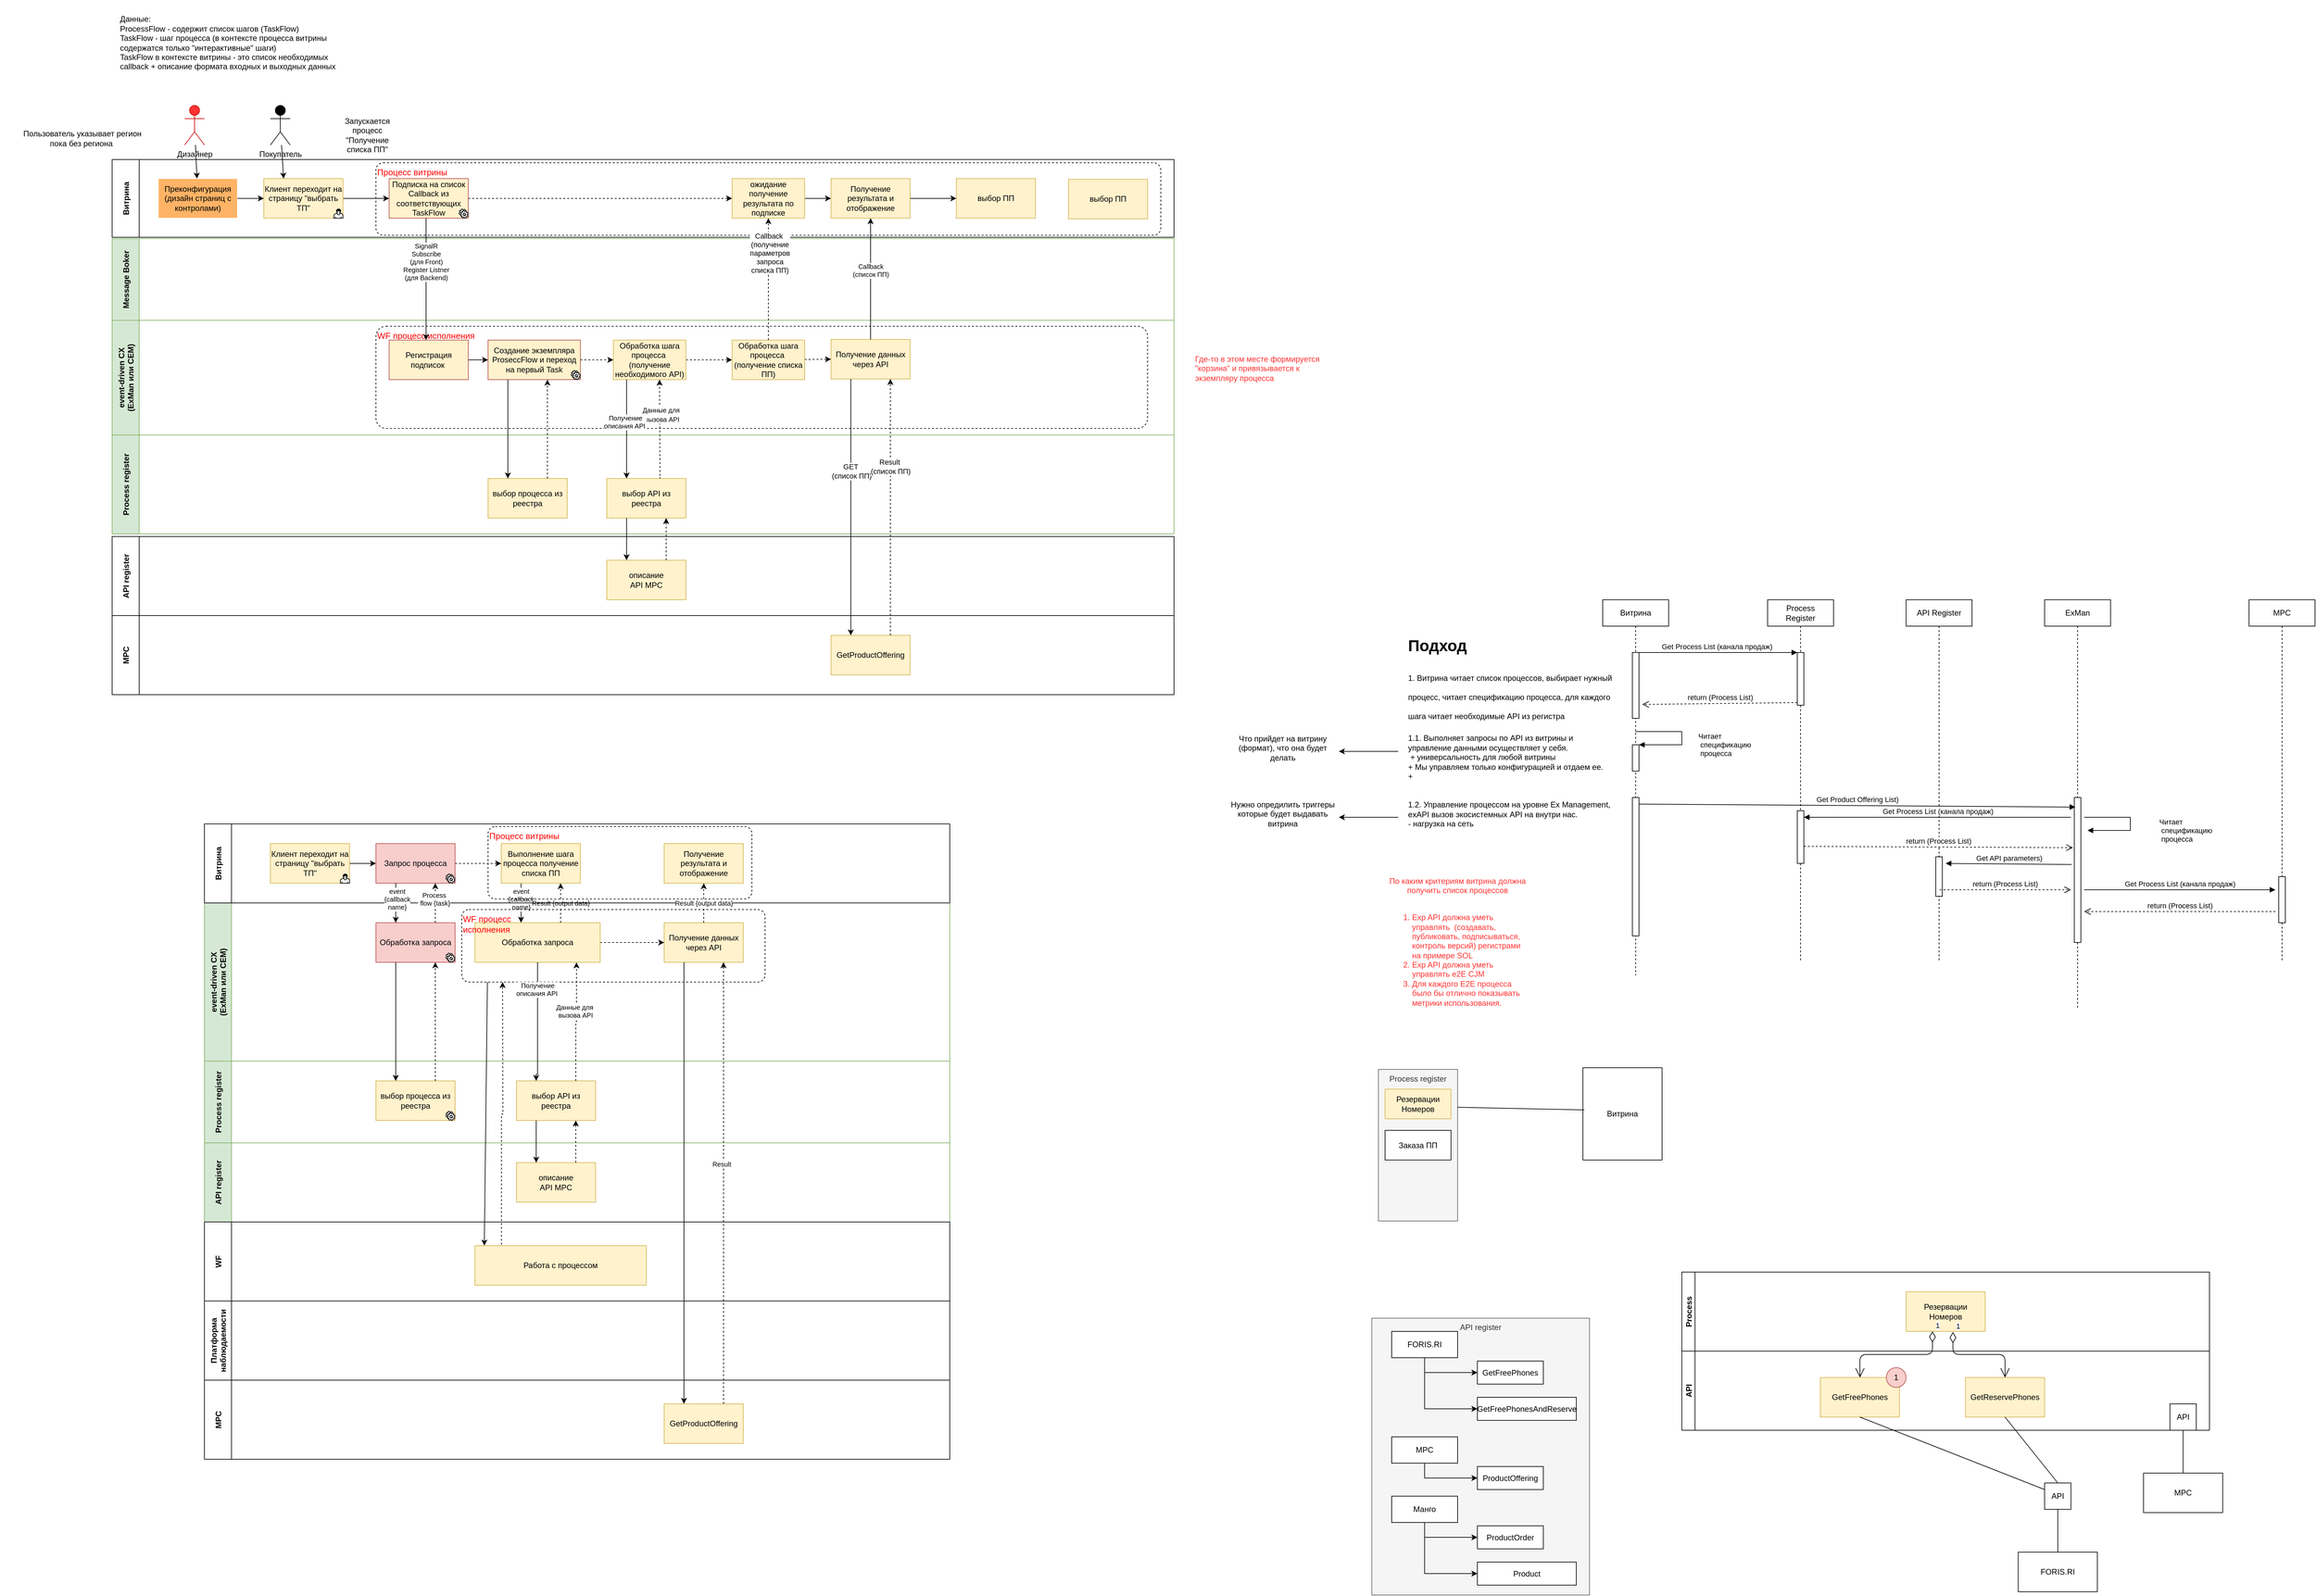 <mxfile version="14.2.5" type="github" pages="2">
  <diagram id="ampolG_5GsY7RyZEAxuc" name="Page-1">
    <mxGraphModel dx="4783" dy="3460" grid="1" gridSize="10" guides="1" tooltips="1" connect="1" arrows="1" fold="1" page="1" pageScale="1" pageWidth="827" pageHeight="1169" math="0" shadow="0">
      <root>
        <mxCell id="0" />
        <mxCell id="1" parent="0" />
        <mxCell id="3lgOOLcY4nh7JQliI2cl-52" value="Message Boker" style="swimlane;startSize=41;horizontal=0;fillColor=#d5e8d4;strokeColor=#82b366;" parent="1" vertex="1">
          <mxGeometry x="-2140" y="-1158" width="1610" height="124" as="geometry" />
        </mxCell>
        <mxCell id="3lgOOLcY4nh7JQliI2cl-18" value="Процесс витрины" style="rounded=1;arcSize=10;dashed=1;strokeColor=#000000;fillColor=none;gradientColor=none;strokeWidth=1;align=left;verticalAlign=top;fontColor=#FF0000;fontSize=13;" parent="3lgOOLcY4nh7JQliI2cl-52" vertex="1">
          <mxGeometry x="400" y="-115" width="1190" height="110" as="geometry" />
        </mxCell>
        <mxCell id="7CwtNrb2YRD0Z08rC34O-2" value="выбор ПП" style="whiteSpace=wrap;html=1;rounded=0;strokeColor=#d6b656;fillColor=#fff2cc;" parent="3lgOOLcY4nh7JQliI2cl-52" vertex="1">
          <mxGeometry x="1280" y="-91" width="120" height="60" as="geometry" />
        </mxCell>
        <mxCell id="7CwtNrb2YRD0Z08rC34O-4" value="выбор ПП" style="whiteSpace=wrap;html=1;rounded=0;strokeColor=#d6b656;fillColor=#fff2cc;" parent="3lgOOLcY4nh7JQliI2cl-52" vertex="1">
          <mxGeometry x="1450" y="-90" width="120" height="60" as="geometry" />
        </mxCell>
        <mxCell id="3lgOOLcY4nh7JQliI2cl-37" value="Process register" style="swimlane;startSize=41;horizontal=0;fillColor=#d5e8d4;strokeColor=#82b366;" parent="1" vertex="1">
          <mxGeometry x="-2140" y="-860" width="1610" height="150" as="geometry" />
        </mxCell>
        <mxCell id="3lgOOLcY4nh7JQliI2cl-16" value="выбор API из реестра" style="rounded=0;whiteSpace=wrap;html=1;fillColor=#fff2cc;strokeColor=#d6b656;" parent="3lgOOLcY4nh7JQliI2cl-37" vertex="1">
          <mxGeometry x="750" y="66" width="120" height="60" as="geometry" />
        </mxCell>
        <mxCell id="3lgOOLcY4nh7JQliI2cl-12" value="выбор процесса из реестра" style="rounded=0;whiteSpace=wrap;html=1;fillColor=#fff2cc;strokeColor=#d6b656;" parent="3lgOOLcY4nh7JQliI2cl-37" vertex="1">
          <mxGeometry x="570" y="66" width="120" height="60" as="geometry" />
        </mxCell>
        <mxCell id="3lgOOLcY4nh7JQliI2cl-11" value="WF процесс исполнения" style="rounded=1;arcSize=10;dashed=1;strokeColor=#000000;fillColor=none;gradientColor=none;strokeWidth=1;align=left;verticalAlign=top;fontColor=#FF0000;fontSize=13;" parent="3lgOOLcY4nh7JQliI2cl-37" vertex="1">
          <mxGeometry x="400" y="-165" width="1170" height="155" as="geometry" />
        </mxCell>
        <mxCell id="3lgOOLcY4nh7JQliI2cl-17" value="Витрина" style="swimlane;startSize=41;horizontal=0;" parent="1" vertex="1">
          <mxGeometry x="-2140" y="-1278" width="1610" height="118" as="geometry" />
        </mxCell>
        <mxCell id="3lgOOLcY4nh7JQliI2cl-103" style="edgeStyle=none;orthogonalLoop=1;jettySize=auto;html=1;entryX=0;entryY=0.5;entryDx=0;entryDy=0;dashed=1;" parent="3lgOOLcY4nh7JQliI2cl-17" source="3lgOOLcY4nh7JQliI2cl-44" target="3lgOOLcY4nh7JQliI2cl-25" edge="1">
          <mxGeometry relative="1" as="geometry" />
        </mxCell>
        <mxCell id="3lgOOLcY4nh7JQliI2cl-44" value="Подписка на список Callback из соответствующих TaskFlow" style="rounded=0;whiteSpace=wrap;html=1;fillColor=#FFF2CC;strokeColor=#b85450;" parent="3lgOOLcY4nh7JQliI2cl-17" vertex="1">
          <mxGeometry x="420" y="29" width="120" height="60" as="geometry" />
        </mxCell>
        <mxCell id="3lgOOLcY4nh7JQliI2cl-19" value="" style="edgeStyle=orthogonalEdgeStyle;rounded=0;orthogonalLoop=1;jettySize=auto;html=1;entryX=0;entryY=0.5;entryDx=0;entryDy=0;" parent="3lgOOLcY4nh7JQliI2cl-17" source="3lgOOLcY4nh7JQliI2cl-20" target="3lgOOLcY4nh7JQliI2cl-44" edge="1">
          <mxGeometry relative="1" as="geometry" />
        </mxCell>
        <mxCell id="3lgOOLcY4nh7JQliI2cl-20" value="Клиент переходит на страницу &quot;выбрать ТП&quot;" style="rounded=0;whiteSpace=wrap;html=1;fillColor=#fff2cc;strokeColor=#d6b656;" parent="3lgOOLcY4nh7JQliI2cl-17" vertex="1">
          <mxGeometry x="230" y="29" width="120" height="60" as="geometry" />
        </mxCell>
        <mxCell id="3lgOOLcY4nh7JQliI2cl-23" value="" style="shape=mxgraph.bpmn.service_task;html=1;outlineConnect=0;" parent="3lgOOLcY4nh7JQliI2cl-17" vertex="1">
          <mxGeometry x="526" y="75" width="14" height="14" as="geometry" />
        </mxCell>
        <mxCell id="3lgOOLcY4nh7JQliI2cl-24" value="" style="shape=mxgraph.bpmn.user_task;html=1;outlineConnect=0;" parent="3lgOOLcY4nh7JQliI2cl-17" vertex="1">
          <mxGeometry x="336" y="75" width="14" height="14" as="geometry" />
        </mxCell>
        <mxCell id="3lgOOLcY4nh7JQliI2cl-115" style="edgeStyle=none;orthogonalLoop=1;jettySize=auto;html=1;entryX=0;entryY=0.5;entryDx=0;entryDy=0;" parent="3lgOOLcY4nh7JQliI2cl-17" source="3lgOOLcY4nh7JQliI2cl-25" target="3lgOOLcY4nh7JQliI2cl-26" edge="1">
          <mxGeometry relative="1" as="geometry" />
        </mxCell>
        <mxCell id="3lgOOLcY4nh7JQliI2cl-25" value="ожидание получение результата по подписке" style="rounded=0;whiteSpace=wrap;html=1;fillColor=#fff2cc;strokeColor=#d6b656;" parent="3lgOOLcY4nh7JQliI2cl-17" vertex="1">
          <mxGeometry x="940" y="29" width="110" height="60" as="geometry" />
        </mxCell>
        <mxCell id="3lgOOLcY4nh7JQliI2cl-26" value="Получение результата и отображение" style="rounded=0;whiteSpace=wrap;html=1;fillColor=#fff2cc;strokeColor=#d6b656;" parent="3lgOOLcY4nh7JQliI2cl-17" vertex="1">
          <mxGeometry x="1090" y="29" width="120" height="60" as="geometry" />
        </mxCell>
        <mxCell id="3lgOOLcY4nh7JQliI2cl-82" value="Преконфигурация (дизайн страниц с контролами)" style="rounded=0;whiteSpace=wrap;html=1;strokeColor=#FFFFFF;fillColor=#FFB366;" parent="3lgOOLcY4nh7JQliI2cl-17" vertex="1">
          <mxGeometry x="70" y="29" width="120" height="60" as="geometry" />
        </mxCell>
        <mxCell id="3lgOOLcY4nh7JQliI2cl-86" value="" style="endArrow=classic;html=1;exitX=1;exitY=0.5;exitDx=0;exitDy=0;entryX=0;entryY=0.5;entryDx=0;entryDy=0;" parent="3lgOOLcY4nh7JQliI2cl-17" source="3lgOOLcY4nh7JQliI2cl-82" target="3lgOOLcY4nh7JQliI2cl-20" edge="1">
          <mxGeometry width="50" height="50" relative="1" as="geometry">
            <mxPoint x="550" y="158" as="sourcePoint" />
            <mxPoint x="600" y="108" as="targetPoint" />
          </mxGeometry>
        </mxCell>
        <mxCell id="I4ma-wWeDAZJkw1Mpciw-2" value="Резервации Номеров" style="rounded=0;whiteSpace=wrap;html=1;fillColor=#fff2cc;strokeColor=#d6b656;" parent="1" vertex="1">
          <mxGeometry x="580" y="440" width="120" height="60" as="geometry" />
        </mxCell>
        <mxCell id="I4ma-wWeDAZJkw1Mpciw-3" value="GetFreePhones" style="rounded=0;whiteSpace=wrap;html=1;fillColor=#fff2cc;strokeColor=#d6b656;" parent="1" vertex="1">
          <mxGeometry x="450" y="570" width="120" height="60" as="geometry" />
        </mxCell>
        <mxCell id="I4ma-wWeDAZJkw1Mpciw-4" value="GetReservePhones" style="rounded=0;whiteSpace=wrap;html=1;fillColor=#fff2cc;strokeColor=#d6b656;" parent="1" vertex="1">
          <mxGeometry x="670" y="570" width="120" height="60" as="geometry" />
        </mxCell>
        <mxCell id="I4ma-wWeDAZJkw1Mpciw-6" value="1" style="endArrow=open;html=1;endSize=12;startArrow=diamondThin;startSize=14;startFill=0;edgeStyle=orthogonalEdgeStyle;align=left;verticalAlign=bottom;exitX=0.333;exitY=1;exitDx=0;exitDy=0;exitPerimeter=0;" parent="1" source="I4ma-wWeDAZJkw1Mpciw-2" target="I4ma-wWeDAZJkw1Mpciw-3" edge="1">
          <mxGeometry x="-1" y="3" relative="1" as="geometry">
            <mxPoint x="500" y="740" as="sourcePoint" />
            <mxPoint x="670" y="740" as="targetPoint" />
          </mxGeometry>
        </mxCell>
        <mxCell id="I4ma-wWeDAZJkw1Mpciw-7" value="1" style="endArrow=open;html=1;endSize=12;startArrow=diamondThin;startSize=14;startFill=0;edgeStyle=orthogonalEdgeStyle;align=left;verticalAlign=bottom;exitX=0.592;exitY=1.017;exitDx=0;exitDy=0;exitPerimeter=0;" parent="1" source="I4ma-wWeDAZJkw1Mpciw-2" target="I4ma-wWeDAZJkw1Mpciw-4" edge="1">
          <mxGeometry x="-1" y="3" relative="1" as="geometry">
            <mxPoint x="599.96" y="490" as="sourcePoint" />
            <mxPoint x="520" y="580" as="targetPoint" />
          </mxGeometry>
        </mxCell>
        <mxCell id="I4ma-wWeDAZJkw1Mpciw-10" value="Витрина" style="rounded=0;whiteSpace=wrap;html=1;" parent="1" vertex="1">
          <mxGeometry x="90" y="100" width="120" height="140" as="geometry" />
        </mxCell>
        <mxCell id="I4ma-wWeDAZJkw1Mpciw-11" value="MPC" style="rounded=0;whiteSpace=wrap;html=1;" parent="1" vertex="1">
          <mxGeometry x="940" y="715" width="120" height="60" as="geometry" />
        </mxCell>
        <mxCell id="I4ma-wWeDAZJkw1Mpciw-12" value="API" style="whiteSpace=wrap;html=1;aspect=fixed;" parent="1" vertex="1">
          <mxGeometry x="980" y="610" width="40" height="40" as="geometry" />
        </mxCell>
        <mxCell id="I4ma-wWeDAZJkw1Mpciw-14" value="" style="endArrow=none;html=1;exitX=0.5;exitY=0;exitDx=0;exitDy=0;entryX=0.5;entryY=1;entryDx=0;entryDy=0;" parent="1" source="I4ma-wWeDAZJkw1Mpciw-11" target="I4ma-wWeDAZJkw1Mpciw-12" edge="1">
          <mxGeometry width="50" height="50" relative="1" as="geometry">
            <mxPoint x="610" y="550" as="sourcePoint" />
            <mxPoint x="660" y="500" as="targetPoint" />
          </mxGeometry>
        </mxCell>
        <mxCell id="I4ma-wWeDAZJkw1Mpciw-16" value="Process register" style="rounded=0;whiteSpace=wrap;html=1;verticalAlign=top;fillColor=#f5f5f5;strokeColor=#666666;fontColor=#333333;" parent="1" vertex="1">
          <mxGeometry x="-220" y="102.5" width="120" height="230" as="geometry" />
        </mxCell>
        <mxCell id="I4ma-wWeDAZJkw1Mpciw-17" value="Резервации Номеров" style="rounded=0;whiteSpace=wrap;html=1;fillColor=#fff2cc;strokeColor=#d6b656;" parent="1" vertex="1">
          <mxGeometry x="-210" y="132.5" width="100" height="45" as="geometry" />
        </mxCell>
        <mxCell id="I4ma-wWeDAZJkw1Mpciw-18" value="Заказа ПП" style="rounded=0;whiteSpace=wrap;html=1;" parent="1" vertex="1">
          <mxGeometry x="-210" y="195" width="100" height="45" as="geometry" />
        </mxCell>
        <mxCell id="I4ma-wWeDAZJkw1Mpciw-21" value="Витрина" style="shape=umlLifeline;perimeter=lifelinePerimeter;whiteSpace=wrap;html=1;container=1;collapsible=0;recursiveResize=0;outlineConnect=0;" parent="1" vertex="1">
          <mxGeometry x="120" y="-610" width="100" height="570" as="geometry" />
        </mxCell>
        <mxCell id="I4ma-wWeDAZJkw1Mpciw-26" value="" style="html=1;points=[];perimeter=orthogonalPerimeter;" parent="I4ma-wWeDAZJkw1Mpciw-21" vertex="1">
          <mxGeometry x="45" y="80" width="10" height="100" as="geometry" />
        </mxCell>
        <mxCell id="I4ma-wWeDAZJkw1Mpciw-54" value="" style="html=1;points=[];perimeter=orthogonalPerimeter;fontColor=#000000;" parent="I4ma-wWeDAZJkw1Mpciw-21" vertex="1">
          <mxGeometry x="45" y="300" width="10" height="210" as="geometry" />
        </mxCell>
        <mxCell id="I4ma-wWeDAZJkw1Mpciw-22" value="Process&lt;br&gt;Register" style="shape=umlLifeline;perimeter=lifelinePerimeter;whiteSpace=wrap;html=1;container=1;collapsible=0;recursiveResize=0;outlineConnect=0;" parent="1" vertex="1">
          <mxGeometry x="370" y="-610" width="100" height="550" as="geometry" />
        </mxCell>
        <mxCell id="I4ma-wWeDAZJkw1Mpciw-27" value="" style="html=1;points=[];perimeter=orthogonalPerimeter;" parent="I4ma-wWeDAZJkw1Mpciw-22" vertex="1">
          <mxGeometry x="45" y="80" width="10" height="80" as="geometry" />
        </mxCell>
        <mxCell id="6xk-dBPFCgzjhm5DXFw_-33" value="" style="html=1;points=[];perimeter=orthogonalPerimeter;" parent="I4ma-wWeDAZJkw1Mpciw-22" vertex="1">
          <mxGeometry x="45" y="320" width="10" height="80" as="geometry" />
        </mxCell>
        <mxCell id="I4ma-wWeDAZJkw1Mpciw-28" value="Get Process List (канала продаж)" style="html=1;verticalAlign=bottom;endArrow=block;entryX=0;entryY=0;" parent="1" source="I4ma-wWeDAZJkw1Mpciw-21" target="I4ma-wWeDAZJkw1Mpciw-27" edge="1">
          <mxGeometry relative="1" as="geometry">
            <mxPoint x="95" y="-420" as="sourcePoint" />
          </mxGeometry>
        </mxCell>
        <mxCell id="I4ma-wWeDAZJkw1Mpciw-29" value="return (Process List)" style="html=1;verticalAlign=bottom;endArrow=open;dashed=1;endSize=8;exitX=0;exitY=0.95;entryX=1.5;entryY=0.788;entryDx=0;entryDy=0;entryPerimeter=0;" parent="1" source="I4ma-wWeDAZJkw1Mpciw-27" target="I4ma-wWeDAZJkw1Mpciw-26" edge="1">
          <mxGeometry relative="1" as="geometry">
            <mxPoint x="95" y="-344" as="targetPoint" />
          </mxGeometry>
        </mxCell>
        <mxCell id="I4ma-wWeDAZJkw1Mpciw-30" value="" style="endArrow=none;html=1;exitX=1;exitY=0.25;exitDx=0;exitDy=0;entryX=0.017;entryY=0.457;entryDx=0;entryDy=0;entryPerimeter=0;" parent="1" source="I4ma-wWeDAZJkw1Mpciw-16" target="I4ma-wWeDAZJkw1Mpciw-10" edge="1">
          <mxGeometry width="50" height="50" relative="1" as="geometry">
            <mxPoint x="-10" y="202.5" as="sourcePoint" />
            <mxPoint x="40" y="152.5" as="targetPoint" />
          </mxGeometry>
        </mxCell>
        <mxCell id="I4ma-wWeDAZJkw1Mpciw-31" value="По каким критериям витрина должна получить список процессов&lt;br&gt;&lt;br&gt;&lt;div style=&quot;text-align: left&quot;&gt;&lt;ol&gt;&lt;li&gt;Exp API должна уметь управлять&amp;nbsp; (создавать, публиковать, подписываться, контроль версий) регистрами на примере SOL&lt;/li&gt;&lt;li&gt;Exp API должна уметь управлять e2E CJM&lt;/li&gt;&lt;li&gt;Для каждого E2E процесса было бы отлично показывать метрики использования.&lt;/li&gt;&lt;/ol&gt;&lt;/div&gt;" style="text;html=1;strokeColor=none;fillColor=none;align=center;verticalAlign=middle;whiteSpace=wrap;rounded=0;fontColor=#FF3333;" parent="1" vertex="1">
          <mxGeometry x="-210" y="-190" width="220" height="210" as="geometry" />
        </mxCell>
        <mxCell id="I4ma-wWeDAZJkw1Mpciw-32" value="FORIS.RI" style="rounded=0;whiteSpace=wrap;html=1;" parent="1" vertex="1">
          <mxGeometry x="750" y="835" width="120" height="60" as="geometry" />
        </mxCell>
        <mxCell id="I4ma-wWeDAZJkw1Mpciw-33" value="API" style="whiteSpace=wrap;html=1;aspect=fixed;" parent="1" vertex="1">
          <mxGeometry x="790" y="730" width="40" height="40" as="geometry" />
        </mxCell>
        <mxCell id="I4ma-wWeDAZJkw1Mpciw-34" value="" style="endArrow=none;html=1;exitX=0.5;exitY=0;exitDx=0;exitDy=0;entryX=0.5;entryY=1;entryDx=0;entryDy=0;" parent="1" source="I4ma-wWeDAZJkw1Mpciw-32" target="I4ma-wWeDAZJkw1Mpciw-33" edge="1">
          <mxGeometry width="50" height="50" relative="1" as="geometry">
            <mxPoint x="420" y="670" as="sourcePoint" />
            <mxPoint x="470" y="620" as="targetPoint" />
          </mxGeometry>
        </mxCell>
        <mxCell id="I4ma-wWeDAZJkw1Mpciw-35" value="" style="endArrow=none;html=1;fontColor=#FF3333;exitX=0.5;exitY=1;exitDx=0;exitDy=0;entryX=0;entryY=0.25;entryDx=0;entryDy=0;" parent="1" source="I4ma-wWeDAZJkw1Mpciw-3" target="I4ma-wWeDAZJkw1Mpciw-33" edge="1">
          <mxGeometry width="50" height="50" relative="1" as="geometry">
            <mxPoint x="680" y="690" as="sourcePoint" />
            <mxPoint x="730" y="640" as="targetPoint" />
          </mxGeometry>
        </mxCell>
        <mxCell id="I4ma-wWeDAZJkw1Mpciw-36" value="" style="endArrow=none;html=1;fontColor=#FF3333;exitX=0.5;exitY=1;exitDx=0;exitDy=0;entryX=0.5;entryY=0;entryDx=0;entryDy=0;" parent="1" source="I4ma-wWeDAZJkw1Mpciw-4" target="I4ma-wWeDAZJkw1Mpciw-33" edge="1">
          <mxGeometry width="50" height="50" relative="1" as="geometry">
            <mxPoint x="520" y="640" as="sourcePoint" />
            <mxPoint x="800" y="750" as="targetPoint" />
          </mxGeometry>
        </mxCell>
        <mxCell id="I4ma-wWeDAZJkw1Mpciw-37" value="API register" style="rounded=0;whiteSpace=wrap;html=1;verticalAlign=top;fillColor=#f5f5f5;strokeColor=#666666;fontColor=#333333;" parent="1" vertex="1">
          <mxGeometry x="-230" y="480" width="330" height="420" as="geometry" />
        </mxCell>
        <mxCell id="6xk-dBPFCgzjhm5DXFw_-3" style="edgeStyle=orthogonalEdgeStyle;rounded=0;orthogonalLoop=1;jettySize=auto;html=1;exitX=0.5;exitY=1;exitDx=0;exitDy=0;entryX=0;entryY=0.5;entryDx=0;entryDy=0;" parent="1" source="I4ma-wWeDAZJkw1Mpciw-38" target="I4ma-wWeDAZJkw1Mpciw-40" edge="1">
          <mxGeometry relative="1" as="geometry" />
        </mxCell>
        <mxCell id="6xk-dBPFCgzjhm5DXFw_-4" style="edgeStyle=orthogonalEdgeStyle;rounded=0;orthogonalLoop=1;jettySize=auto;html=1;exitX=0.5;exitY=1;exitDx=0;exitDy=0;entryX=0;entryY=0.5;entryDx=0;entryDy=0;" parent="1" source="I4ma-wWeDAZJkw1Mpciw-38" target="I4ma-wWeDAZJkw1Mpciw-41" edge="1">
          <mxGeometry relative="1" as="geometry" />
        </mxCell>
        <mxCell id="I4ma-wWeDAZJkw1Mpciw-38" value="FORIS.RI" style="rounded=0;whiteSpace=wrap;html=1;" parent="1" vertex="1">
          <mxGeometry x="-200" y="500" width="100" height="40" as="geometry" />
        </mxCell>
        <mxCell id="I4ma-wWeDAZJkw1Mpciw-40" value="&lt;span style=&quot;color: rgb(0 , 0 , 0)&quot;&gt;GetFreePhones&lt;/span&gt;" style="rounded=0;whiteSpace=wrap;html=1;fontColor=#FF3333;" parent="1" vertex="1">
          <mxGeometry x="-70" y="545" width="100" height="35" as="geometry" />
        </mxCell>
        <mxCell id="I4ma-wWeDAZJkw1Mpciw-41" value="&lt;font color=&quot;#000000&quot;&gt;GetFreePhonesAndReserve&lt;/font&gt;" style="rounded=0;whiteSpace=wrap;html=1;fontColor=#FF3333;" parent="1" vertex="1">
          <mxGeometry x="-70" y="600" width="150" height="35" as="geometry" />
        </mxCell>
        <mxCell id="I4ma-wWeDAZJkw1Mpciw-45" value="1" style="ellipse;whiteSpace=wrap;html=1;aspect=fixed;fillColor=#f8cecc;strokeColor=#b85450;" parent="1" vertex="1">
          <mxGeometry x="550" y="555" width="30" height="30" as="geometry" />
        </mxCell>
        <mxCell id="I4ma-wWeDAZJkw1Mpciw-51" value="Читает&lt;br&gt;&amp;nbsp;спецификацию&lt;br&gt;&amp;nbsp;процесса" style="edgeStyle=orthogonalEdgeStyle;html=1;align=left;spacingLeft=2;endArrow=block;rounded=0;entryX=1;entryY=0;fontColor=#000000;strokeColor=#000000;" parent="1" edge="1">
          <mxGeometry x="0.164" y="-20" relative="1" as="geometry">
            <mxPoint x="169.5" y="-410" as="sourcePoint" />
            <Array as="points">
              <mxPoint x="240" y="-410" />
              <mxPoint x="240" y="-390" />
            </Array>
            <mxPoint x="175" y="-390" as="targetPoint" />
            <mxPoint x="21" y="20" as="offset" />
          </mxGeometry>
        </mxCell>
        <mxCell id="I4ma-wWeDAZJkw1Mpciw-52" value="" style="html=1;points=[];perimeter=orthogonalPerimeter;fontColor=#FF3333;" parent="1" vertex="1">
          <mxGeometry x="165" y="-390" width="10" height="40" as="geometry" />
        </mxCell>
        <mxCell id="I4ma-wWeDAZJkw1Mpciw-55" value="API Register" style="shape=umlLifeline;perimeter=lifelinePerimeter;whiteSpace=wrap;html=1;container=1;collapsible=0;recursiveResize=0;outlineConnect=0;" parent="1" vertex="1">
          <mxGeometry x="580" y="-610" width="100" height="550" as="geometry" />
        </mxCell>
        <mxCell id="6xk-dBPFCgzjhm5DXFw_-34" value="" style="html=1;points=[];perimeter=orthogonalPerimeter;" parent="I4ma-wWeDAZJkw1Mpciw-55" vertex="1">
          <mxGeometry x="45" y="390" width="10" height="60" as="geometry" />
        </mxCell>
        <mxCell id="I4ma-wWeDAZJkw1Mpciw-59" value="&lt;h1&gt;&lt;span&gt;Подход&lt;/span&gt;&lt;/h1&gt;&lt;h1&gt;&lt;span style=&quot;font-size: 12px ; font-weight: normal&quot;&gt;1. Витрина читает список &lt;/span&gt;&lt;span style=&quot;font-size: 12px ; font-weight: 400&quot;&gt;процессов&lt;/span&gt;&lt;span style=&quot;font-size: 12px ; font-weight: normal&quot;&gt;, &lt;/span&gt;&lt;span style=&quot;font-size: 12px ; font-weight: 400&quot;&gt;выбирает&lt;/span&gt;&lt;span style=&quot;font-size: 12px ; font-weight: normal&quot;&gt;&amp;nbsp;нужный процесс, читает спецификацию процесса, для каждого шага читает необходимые API из регистра&lt;/span&gt;&lt;/h1&gt;&lt;div&gt;&lt;span style=&quot;font-size: 12px ; font-weight: normal&quot;&gt;1.1. Выполняет запросы по API из витрины и управление данными осуществляет у себя.&amp;nbsp;&lt;/span&gt;&lt;/div&gt;&lt;div&gt;&lt;span style=&quot;font-size: 12px ; font-weight: normal&quot;&gt;&amp;nbsp;+ универсальность для любой витрины&lt;/span&gt;&lt;/div&gt;&lt;div&gt;&lt;span style=&quot;font-size: 12px ; font-weight: normal&quot;&gt;+ Мы управляем только конфигурацией и отдаем ее.&lt;/span&gt;&lt;/div&gt;&lt;div&gt;&lt;span style=&quot;font-size: 12px ; font-weight: normal&quot;&gt;+&amp;nbsp;&lt;/span&gt;&lt;/div&gt;&lt;div&gt;&lt;span style=&quot;font-size: 12px ; font-weight: normal&quot;&gt;&lt;br&gt;&lt;/span&gt;&lt;/div&gt;&lt;div&gt;&lt;span style=&quot;font-size: 12px ; font-weight: normal&quot;&gt;&lt;br&gt;&lt;/span&gt;&lt;/div&gt;&lt;div&gt;&lt;span style=&quot;font-size: 12px ; font-weight: normal&quot;&gt;1.2. Управление процессом на уровне Ex Management,&lt;/span&gt;&lt;/div&gt;&lt;div&gt;&lt;span style=&quot;font-size: 12px ; font-weight: normal&quot;&gt;exAPI вызов экосистемных API на внутри нас.&lt;/span&gt;&lt;/div&gt;&lt;div&gt;&lt;span style=&quot;font-size: 12px ; font-weight: normal&quot;&gt;- нагрузка на сеть&lt;/span&gt;&lt;/div&gt;&lt;div&gt;&lt;span style=&quot;font-size: 12px ; font-weight: normal&quot;&gt;&lt;br&gt;&lt;/span&gt;&lt;/div&gt;" style="text;html=1;strokeColor=none;fillColor=none;spacing=5;spacingTop=-20;whiteSpace=wrap;overflow=hidden;rounded=0;fontColor=#000000;" parent="1" vertex="1">
          <mxGeometry x="-180" y="-560" width="320" height="360" as="geometry" />
        </mxCell>
        <mxCell id="6xk-dBPFCgzjhm5DXFw_-7" style="edgeStyle=orthogonalEdgeStyle;rounded=0;orthogonalLoop=1;jettySize=auto;html=1;exitX=0.5;exitY=1;exitDx=0;exitDy=0;entryX=0;entryY=0.5;entryDx=0;entryDy=0;" parent="1" source="6xk-dBPFCgzjhm5DXFw_-9" target="6xk-dBPFCgzjhm5DXFw_-10" edge="1">
          <mxGeometry relative="1" as="geometry" />
        </mxCell>
        <mxCell id="6xk-dBPFCgzjhm5DXFw_-9" value="MPC" style="rounded=0;whiteSpace=wrap;html=1;" parent="1" vertex="1">
          <mxGeometry x="-200" y="660" width="100" height="40" as="geometry" />
        </mxCell>
        <mxCell id="6xk-dBPFCgzjhm5DXFw_-10" value="&lt;font color=&quot;#000000&quot;&gt;ProductOffering&lt;/font&gt;" style="rounded=0;whiteSpace=wrap;html=1;fontColor=#FF3333;" parent="1" vertex="1">
          <mxGeometry x="-70" y="705" width="100" height="35" as="geometry" />
        </mxCell>
        <mxCell id="6xk-dBPFCgzjhm5DXFw_-13" style="edgeStyle=orthogonalEdgeStyle;rounded=0;orthogonalLoop=1;jettySize=auto;html=1;exitX=0.5;exitY=1;exitDx=0;exitDy=0;entryX=0;entryY=0.5;entryDx=0;entryDy=0;" parent="1" source="6xk-dBPFCgzjhm5DXFw_-15" target="6xk-dBPFCgzjhm5DXFw_-16" edge="1">
          <mxGeometry relative="1" as="geometry" />
        </mxCell>
        <mxCell id="6xk-dBPFCgzjhm5DXFw_-14" style="edgeStyle=orthogonalEdgeStyle;rounded=0;orthogonalLoop=1;jettySize=auto;html=1;exitX=0.5;exitY=1;exitDx=0;exitDy=0;entryX=0;entryY=0.5;entryDx=0;entryDy=0;" parent="1" source="6xk-dBPFCgzjhm5DXFw_-15" target="6xk-dBPFCgzjhm5DXFw_-17" edge="1">
          <mxGeometry relative="1" as="geometry" />
        </mxCell>
        <mxCell id="6xk-dBPFCgzjhm5DXFw_-15" value="Манго" style="rounded=0;whiteSpace=wrap;html=1;" parent="1" vertex="1">
          <mxGeometry x="-200" y="750" width="100" height="40" as="geometry" />
        </mxCell>
        <mxCell id="6xk-dBPFCgzjhm5DXFw_-16" value="&lt;span style=&quot;color: rgb(0 , 0 , 0)&quot;&gt;ProductOrder&lt;/span&gt;" style="rounded=0;whiteSpace=wrap;html=1;fontColor=#FF3333;" parent="1" vertex="1">
          <mxGeometry x="-70" y="795" width="100" height="35" as="geometry" />
        </mxCell>
        <mxCell id="6xk-dBPFCgzjhm5DXFw_-17" value="&lt;font color=&quot;#000000&quot;&gt;Product&lt;/font&gt;" style="rounded=0;whiteSpace=wrap;html=1;fontColor=#FF3333;" parent="1" vertex="1">
          <mxGeometry x="-70" y="850" width="150" height="35" as="geometry" />
        </mxCell>
        <mxCell id="6xk-dBPFCgzjhm5DXFw_-18" value="Process" style="swimlane;startSize=20;horizontal=0;" parent="1" vertex="1">
          <mxGeometry x="240" y="410" width="800" height="120" as="geometry" />
        </mxCell>
        <mxCell id="6xk-dBPFCgzjhm5DXFw_-19" value="API" style="swimlane;startSize=20;horizontal=0;" parent="1" vertex="1">
          <mxGeometry x="240" y="530" width="800" height="120" as="geometry" />
        </mxCell>
        <mxCell id="6xk-dBPFCgzjhm5DXFw_-21" value="Что прийдет на витрину (формат), что она будет делать" style="text;html=1;strokeColor=none;fillColor=none;align=center;verticalAlign=middle;whiteSpace=wrap;rounded=0;" parent="1" vertex="1">
          <mxGeometry x="-450" y="-410" width="170" height="50" as="geometry" />
        </mxCell>
        <mxCell id="6xk-dBPFCgzjhm5DXFw_-22" value="" style="endArrow=classic;html=1;" parent="1" edge="1">
          <mxGeometry width="50" height="50" relative="1" as="geometry">
            <mxPoint x="-190" y="-380" as="sourcePoint" />
            <mxPoint x="-280" y="-380" as="targetPoint" />
          </mxGeometry>
        </mxCell>
        <mxCell id="6xk-dBPFCgzjhm5DXFw_-23" value="Нужно опредилить триггеры которые будет выдавать витрина" style="text;html=1;strokeColor=none;fillColor=none;align=center;verticalAlign=middle;whiteSpace=wrap;rounded=0;" parent="1" vertex="1">
          <mxGeometry x="-450" y="-310" width="170" height="50" as="geometry" />
        </mxCell>
        <mxCell id="6xk-dBPFCgzjhm5DXFw_-24" value="" style="endArrow=classic;html=1;" parent="1" edge="1">
          <mxGeometry width="50" height="50" relative="1" as="geometry">
            <mxPoint x="-190" y="-280" as="sourcePoint" />
            <mxPoint x="-280" y="-280" as="targetPoint" />
          </mxGeometry>
        </mxCell>
        <mxCell id="6xk-dBPFCgzjhm5DXFw_-27" value="ExMan" style="shape=umlLifeline;perimeter=lifelinePerimeter;whiteSpace=wrap;html=1;container=1;collapsible=0;recursiveResize=0;outlineConnect=0;" parent="1" vertex="1">
          <mxGeometry x="790" y="-610" width="100" height="620" as="geometry" />
        </mxCell>
        <mxCell id="6xk-dBPFCgzjhm5DXFw_-28" value="" style="html=1;points=[];perimeter=orthogonalPerimeter;" parent="6xk-dBPFCgzjhm5DXFw_-27" vertex="1">
          <mxGeometry x="45" y="300" width="10" height="220" as="geometry" />
        </mxCell>
        <mxCell id="6xk-dBPFCgzjhm5DXFw_-29" value="Get Product Offering List)" style="html=1;verticalAlign=bottom;endArrow=block;entryX=0.16;entryY=0.066;entryDx=0;entryDy=0;entryPerimeter=0;" parent="1" target="6xk-dBPFCgzjhm5DXFw_-28" edge="1">
          <mxGeometry relative="1" as="geometry">
            <mxPoint x="175" y="-300" as="sourcePoint" />
            <mxPoint x="420.5" y="-300" as="targetPoint" />
          </mxGeometry>
        </mxCell>
        <mxCell id="6xk-dBPFCgzjhm5DXFw_-30" value="Читает&lt;br&gt;&amp;nbsp;спецификацию&lt;br&gt;&amp;nbsp;процесса" style="edgeStyle=orthogonalEdgeStyle;html=1;align=left;spacingLeft=2;endArrow=block;rounded=0;entryX=1;entryY=0;fontColor=#000000;strokeColor=#000000;" parent="1" edge="1">
          <mxGeometry x="0.161" y="-40" relative="1" as="geometry">
            <mxPoint x="850" y="-280" as="sourcePoint" />
            <Array as="points">
              <mxPoint x="920" y="-280" />
              <mxPoint x="920" y="-260" />
            </Array>
            <mxPoint x="855" y="-260" as="targetPoint" />
            <mxPoint x="40" y="40" as="offset" />
          </mxGeometry>
        </mxCell>
        <mxCell id="6xk-dBPFCgzjhm5DXFw_-31" value="MPC" style="shape=umlLifeline;perimeter=lifelinePerimeter;whiteSpace=wrap;html=1;container=1;collapsible=0;recursiveResize=0;outlineConnect=0;" parent="1" vertex="1">
          <mxGeometry x="1100" y="-610" width="100" height="550" as="geometry" />
        </mxCell>
        <mxCell id="6xk-dBPFCgzjhm5DXFw_-32" value="" style="html=1;points=[];perimeter=orthogonalPerimeter;" parent="6xk-dBPFCgzjhm5DXFw_-31" vertex="1">
          <mxGeometry x="45" y="420" width="10" height="70" as="geometry" />
        </mxCell>
        <mxCell id="6xk-dBPFCgzjhm5DXFw_-35" value="Get Process List (канала продаж)" style="html=1;verticalAlign=bottom;endArrow=block;" parent="1" target="6xk-dBPFCgzjhm5DXFw_-33" edge="1">
          <mxGeometry relative="1" as="geometry">
            <mxPoint x="830" y="-280" as="sourcePoint" />
            <mxPoint x="425" y="-520" as="targetPoint" />
          </mxGeometry>
        </mxCell>
        <mxCell id="6xk-dBPFCgzjhm5DXFw_-36" value="return (Process List)" style="html=1;verticalAlign=bottom;endArrow=open;dashed=1;endSize=8;exitX=1;exitY=0.677;entryX=-0.206;entryY=0.346;entryDx=0;entryDy=0;entryPerimeter=0;exitDx=0;exitDy=0;exitPerimeter=0;" parent="1" source="6xk-dBPFCgzjhm5DXFw_-33" target="6xk-dBPFCgzjhm5DXFw_-28" edge="1">
          <mxGeometry relative="1" as="geometry">
            <mxPoint x="190" y="-441.2" as="targetPoint" />
            <mxPoint x="425" y="-444" as="sourcePoint" />
          </mxGeometry>
        </mxCell>
        <mxCell id="6xk-dBPFCgzjhm5DXFw_-37" value="Get API parameters)" style="html=1;verticalAlign=bottom;endArrow=block;entryX=1.5;entryY=0.167;entryDx=0;entryDy=0;entryPerimeter=0;exitX=-0.394;exitY=0.462;exitDx=0;exitDy=0;exitPerimeter=0;" parent="1" source="6xk-dBPFCgzjhm5DXFw_-28" target="6xk-dBPFCgzjhm5DXFw_-34" edge="1">
          <mxGeometry relative="1" as="geometry">
            <mxPoint x="840" y="-270" as="sourcePoint" />
            <mxPoint x="435" y="-270" as="targetPoint" />
          </mxGeometry>
        </mxCell>
        <mxCell id="6xk-dBPFCgzjhm5DXFw_-38" value="return (Process List)" style="html=1;verticalAlign=bottom;endArrow=open;dashed=1;endSize=8;exitX=1;exitY=0.677;exitDx=0;exitDy=0;exitPerimeter=0;" parent="1" edge="1">
          <mxGeometry relative="1" as="geometry">
            <mxPoint x="830" y="-170" as="targetPoint" />
            <mxPoint x="630.8" y="-170.0" as="sourcePoint" />
          </mxGeometry>
        </mxCell>
        <mxCell id="6xk-dBPFCgzjhm5DXFw_-39" value="Get Process List (канала продаж)" style="html=1;verticalAlign=bottom;endArrow=block;" parent="1" edge="1">
          <mxGeometry relative="1" as="geometry">
            <mxPoint x="850" y="-170" as="sourcePoint" />
            <mxPoint x="1140" y="-170" as="targetPoint" />
          </mxGeometry>
        </mxCell>
        <mxCell id="6xk-dBPFCgzjhm5DXFw_-40" value="return (Process List)" style="html=1;verticalAlign=bottom;endArrow=open;dashed=1;endSize=8;" parent="1" edge="1">
          <mxGeometry relative="1" as="geometry">
            <mxPoint x="850" y="-137" as="targetPoint" />
            <mxPoint x="1140" y="-137" as="sourcePoint" />
          </mxGeometry>
        </mxCell>
        <mxCell id="HJ34PZKYyBQx5autSI8c-1" value="event-driven CX &#xa;(ExMan или CEM)" style="swimlane;startSize=41;horizontal=0;fillColor=#d5e8d4;strokeColor=#82b366;" parent="1" vertex="1">
          <mxGeometry x="-2000" y="-150" width="1130" height="240" as="geometry" />
        </mxCell>
        <mxCell id="HJ34PZKYyBQx5autSI8c-2" value="Обработка запроса" style="rounded=0;whiteSpace=wrap;html=1;fillColor=#f8cecc;strokeColor=#b85450;" parent="HJ34PZKYyBQx5autSI8c-1" vertex="1">
          <mxGeometry x="260" y="30" width="120" height="60" as="geometry" />
        </mxCell>
        <mxCell id="HJ34PZKYyBQx5autSI8c-3" value="" style="shape=mxgraph.bpmn.service_task;html=1;outlineConnect=0;" parent="HJ34PZKYyBQx5autSI8c-1" vertex="1">
          <mxGeometry x="366" y="76" width="14" height="14" as="geometry" />
        </mxCell>
        <mxCell id="HJ34PZKYyBQx5autSI8c-4" value="" style="edgeStyle=none;rounded=0;orthogonalLoop=1;jettySize=auto;html=1;dashed=1;fontSize=10;fontColor=#FF0000;" parent="HJ34PZKYyBQx5autSI8c-1" source="HJ34PZKYyBQx5autSI8c-5" target="HJ34PZKYyBQx5autSI8c-10" edge="1">
          <mxGeometry relative="1" as="geometry" />
        </mxCell>
        <mxCell id="HJ34PZKYyBQx5autSI8c-5" value="Обработка запроса" style="rounded=0;whiteSpace=wrap;html=1;fillColor=#fff2cc;strokeColor=#d6b656;" parent="HJ34PZKYyBQx5autSI8c-1" vertex="1">
          <mxGeometry x="410" y="30" width="190" height="60" as="geometry" />
        </mxCell>
        <mxCell id="HJ34PZKYyBQx5autSI8c-6" value="" style="edgeStyle=orthogonalEdgeStyle;rounded=0;orthogonalLoop=1;jettySize=auto;html=1;exitX=0.25;exitY=1;exitDx=0;exitDy=0;entryX=0.25;entryY=0;entryDx=0;entryDy=0;" parent="HJ34PZKYyBQx5autSI8c-1" edge="1">
          <mxGeometry relative="1" as="geometry">
            <mxPoint x="480" y="-30.0" as="sourcePoint" />
            <mxPoint x="480" y="30.0" as="targetPoint" />
          </mxGeometry>
        </mxCell>
        <mxCell id="HJ34PZKYyBQx5autSI8c-7" value="event&lt;br style=&quot;font-size: 10px;&quot;&gt;{callback &lt;br style=&quot;font-size: 10px;&quot;&gt;name}" style="text;html=1;align=center;verticalAlign=middle;resizable=0;points=[];labelBackgroundColor=#ffffff;fontSize=10;" parent="HJ34PZKYyBQx5autSI8c-6" vertex="1" connectable="0">
          <mxGeometry x="-0.205" y="1" relative="1" as="geometry">
            <mxPoint x="-1" as="offset" />
          </mxGeometry>
        </mxCell>
        <mxCell id="HJ34PZKYyBQx5autSI8c-8" value="" style="edgeStyle=orthogonalEdgeStyle;rounded=0;orthogonalLoop=1;jettySize=auto;html=1;dashed=1;exitX=0.75;exitY=0;exitDx=0;exitDy=0;entryX=0.75;entryY=1;entryDx=0;entryDy=0;" parent="HJ34PZKYyBQx5autSI8c-1" edge="1">
          <mxGeometry relative="1" as="geometry">
            <mxPoint x="540" y="30.0" as="sourcePoint" />
            <mxPoint x="540" y="-30.0" as="targetPoint" />
          </mxGeometry>
        </mxCell>
        <mxCell id="HJ34PZKYyBQx5autSI8c-9" value="Result {output data}" style="text;html=1;align=center;verticalAlign=middle;resizable=0;points=[];labelBackgroundColor=#ffffff;fontSize=10;" parent="HJ34PZKYyBQx5autSI8c-8" vertex="1" connectable="0">
          <mxGeometry x="0.205" y="3" relative="1" as="geometry">
            <mxPoint x="3" y="6" as="offset" />
          </mxGeometry>
        </mxCell>
        <mxCell id="HJ34PZKYyBQx5autSI8c-10" value="Получение данных через API" style="rounded=0;whiteSpace=wrap;html=1;fillColor=#fff2cc;strokeColor=#d6b656;" parent="HJ34PZKYyBQx5autSI8c-1" vertex="1">
          <mxGeometry x="697" y="30" width="120" height="60" as="geometry" />
        </mxCell>
        <mxCell id="HJ34PZKYyBQx5autSI8c-11" value="WF процесс&#xa;исполнения" style="rounded=1;arcSize=10;dashed=1;strokeColor=#000000;fillColor=none;gradientColor=none;strokeWidth=1;align=left;verticalAlign=top;fontColor=#FF0000;fontSize=13;" parent="HJ34PZKYyBQx5autSI8c-1" vertex="1">
          <mxGeometry x="390" y="10" width="460" height="110" as="geometry" />
        </mxCell>
        <mxCell id="HJ34PZKYyBQx5autSI8c-12" value="API register" style="swimlane;startSize=41;horizontal=0;fillColor=#d5e8d4;strokeColor=#82b366;" parent="1" vertex="1">
          <mxGeometry x="-2000" y="214" width="1130" height="120" as="geometry" />
        </mxCell>
        <mxCell id="HJ34PZKYyBQx5autSI8c-13" value="Process register" style="swimlane;startSize=41;horizontal=0;fillColor=#d5e8d4;strokeColor=#82b366;" parent="HJ34PZKYyBQx5autSI8c-12" vertex="1">
          <mxGeometry y="-124" width="1130" height="124" as="geometry" />
        </mxCell>
        <mxCell id="HJ34PZKYyBQx5autSI8c-14" value="выбор процесса из реестра" style="rounded=0;whiteSpace=wrap;html=1;fillColor=#fff2cc;strokeColor=#d6b656;" parent="HJ34PZKYyBQx5autSI8c-13" vertex="1">
          <mxGeometry x="260" y="30" width="120" height="60" as="geometry" />
        </mxCell>
        <mxCell id="HJ34PZKYyBQx5autSI8c-15" value="" style="shape=mxgraph.bpmn.service_task;html=1;outlineConnect=0;" parent="HJ34PZKYyBQx5autSI8c-13" vertex="1">
          <mxGeometry x="366" y="76" width="14" height="14" as="geometry" />
        </mxCell>
        <mxCell id="HJ34PZKYyBQx5autSI8c-16" value="" style="edgeStyle=orthogonalEdgeStyle;rounded=0;orthogonalLoop=1;jettySize=auto;html=1;exitX=0.25;exitY=1;exitDx=0;exitDy=0;entryX=0.25;entryY=0;entryDx=0;entryDy=0;" parent="HJ34PZKYyBQx5autSI8c-13" source="HJ34PZKYyBQx5autSI8c-2" edge="1">
          <mxGeometry relative="1" as="geometry">
            <mxPoint x="290" y="-30" as="sourcePoint" />
            <mxPoint x="290" y="30" as="targetPoint" />
          </mxGeometry>
        </mxCell>
        <mxCell id="HJ34PZKYyBQx5autSI8c-17" value="" style="rounded=0;orthogonalLoop=1;jettySize=auto;html=1;dashed=1;exitX=0.75;exitY=0;exitDx=0;exitDy=0;entryX=0.75;entryY=1;entryDx=0;entryDy=0;" parent="HJ34PZKYyBQx5autSI8c-13" target="HJ34PZKYyBQx5autSI8c-2" edge="1">
          <mxGeometry relative="1" as="geometry">
            <mxPoint x="350" y="30" as="sourcePoint" />
            <mxPoint x="350" y="-30" as="targetPoint" />
          </mxGeometry>
        </mxCell>
        <mxCell id="HJ34PZKYyBQx5autSI8c-18" value="выбор API из реестра" style="rounded=0;whiteSpace=wrap;html=1;fillColor=#fff2cc;strokeColor=#d6b656;" parent="HJ34PZKYyBQx5autSI8c-13" vertex="1">
          <mxGeometry x="473" y="30" width="120" height="60" as="geometry" />
        </mxCell>
        <mxCell id="HJ34PZKYyBQx5autSI8c-19" value="описание &lt;br&gt;API MPC" style="rounded=0;whiteSpace=wrap;html=1;fillColor=#fff2cc;strokeColor=#d6b656;" parent="HJ34PZKYyBQx5autSI8c-12" vertex="1">
          <mxGeometry x="473" y="30" width="120" height="60" as="geometry" />
        </mxCell>
        <mxCell id="HJ34PZKYyBQx5autSI8c-20" value="" style="rounded=0;orthogonalLoop=1;jettySize=auto;html=1;exitX=0.25;exitY=1;exitDx=0;exitDy=0;entryX=0.25;entryY=0;entryDx=0;entryDy=0;" parent="HJ34PZKYyBQx5autSI8c-12" source="HJ34PZKYyBQx5autSI8c-18" target="HJ34PZKYyBQx5autSI8c-19" edge="1">
          <mxGeometry relative="1" as="geometry">
            <mxPoint x="323" y="-264" as="sourcePoint" />
            <mxPoint x="323" y="-84" as="targetPoint" />
          </mxGeometry>
        </mxCell>
        <mxCell id="HJ34PZKYyBQx5autSI8c-21" value="" style="rounded=0;orthogonalLoop=1;jettySize=auto;html=1;dashed=1;exitX=0.75;exitY=0;exitDx=0;exitDy=0;entryX=0.75;entryY=1;entryDx=0;entryDy=0;" parent="HJ34PZKYyBQx5autSI8c-12" source="HJ34PZKYyBQx5autSI8c-19" target="HJ34PZKYyBQx5autSI8c-18" edge="1">
          <mxGeometry relative="1" as="geometry">
            <mxPoint x="383" y="-84" as="sourcePoint" />
            <mxPoint x="383" y="-264" as="targetPoint" />
          </mxGeometry>
        </mxCell>
        <mxCell id="HJ34PZKYyBQx5autSI8c-22" value="Витрина" style="swimlane;startSize=41;horizontal=0;" parent="1" vertex="1">
          <mxGeometry x="-2000" y="-270" width="1130" height="120" as="geometry" />
        </mxCell>
        <mxCell id="HJ34PZKYyBQx5autSI8c-23" value="Процесс витрины" style="rounded=1;arcSize=10;dashed=1;strokeColor=#000000;fillColor=none;gradientColor=none;strokeWidth=1;align=left;verticalAlign=top;fontColor=#FF0000;fontSize=13;" parent="HJ34PZKYyBQx5autSI8c-22" vertex="1">
          <mxGeometry x="430" y="4" width="400" height="110" as="geometry" />
        </mxCell>
        <mxCell id="HJ34PZKYyBQx5autSI8c-24" value="" style="edgeStyle=orthogonalEdgeStyle;rounded=0;orthogonalLoop=1;jettySize=auto;html=1;" parent="HJ34PZKYyBQx5autSI8c-22" source="HJ34PZKYyBQx5autSI8c-25" target="HJ34PZKYyBQx5autSI8c-27" edge="1">
          <mxGeometry relative="1" as="geometry" />
        </mxCell>
        <mxCell id="HJ34PZKYyBQx5autSI8c-25" value="Клиент переходит на страницу &quot;выбрать ТП&quot;" style="rounded=0;whiteSpace=wrap;html=1;fillColor=#fff2cc;strokeColor=#d6b656;" parent="HJ34PZKYyBQx5autSI8c-22" vertex="1">
          <mxGeometry x="100" y="30" width="120" height="60" as="geometry" />
        </mxCell>
        <mxCell id="HJ34PZKYyBQx5autSI8c-26" value="" style="rounded=0;orthogonalLoop=1;jettySize=auto;html=1;dashed=1;fontSize=13;fontColor=#FF0000;entryX=0;entryY=0.5;entryDx=0;entryDy=0;exitX=1;exitY=0.5;exitDx=0;exitDy=0;" parent="HJ34PZKYyBQx5autSI8c-22" source="HJ34PZKYyBQx5autSI8c-27" target="HJ34PZKYyBQx5autSI8c-30" edge="1">
          <mxGeometry relative="1" as="geometry">
            <mxPoint x="370" y="-40" as="sourcePoint" />
            <mxPoint x="520" y="-30" as="targetPoint" />
          </mxGeometry>
        </mxCell>
        <mxCell id="HJ34PZKYyBQx5autSI8c-27" value="Запрос процесса" style="rounded=0;whiteSpace=wrap;html=1;fillColor=#f8cecc;strokeColor=#b85450;" parent="HJ34PZKYyBQx5autSI8c-22" vertex="1">
          <mxGeometry x="260" y="30" width="120" height="60" as="geometry" />
        </mxCell>
        <mxCell id="HJ34PZKYyBQx5autSI8c-28" value="" style="shape=mxgraph.bpmn.service_task;html=1;outlineConnect=0;" parent="HJ34PZKYyBQx5autSI8c-22" vertex="1">
          <mxGeometry x="366" y="76" width="14" height="14" as="geometry" />
        </mxCell>
        <mxCell id="HJ34PZKYyBQx5autSI8c-29" value="" style="shape=mxgraph.bpmn.user_task;html=1;outlineConnect=0;" parent="HJ34PZKYyBQx5autSI8c-22" vertex="1">
          <mxGeometry x="206" y="76" width="14" height="14" as="geometry" />
        </mxCell>
        <mxCell id="HJ34PZKYyBQx5autSI8c-30" value="Выполнение шага процесса получение списка ПП" style="rounded=0;whiteSpace=wrap;html=1;fillColor=#fff2cc;strokeColor=#d6b656;" parent="HJ34PZKYyBQx5autSI8c-22" vertex="1">
          <mxGeometry x="450" y="30" width="120" height="60" as="geometry" />
        </mxCell>
        <mxCell id="HJ34PZKYyBQx5autSI8c-31" value="Получение результата и отображение" style="rounded=0;whiteSpace=wrap;html=1;fillColor=#fff2cc;strokeColor=#d6b656;" parent="HJ34PZKYyBQx5autSI8c-22" vertex="1">
          <mxGeometry x="697" y="30" width="120" height="60" as="geometry" />
        </mxCell>
        <mxCell id="HJ34PZKYyBQx5autSI8c-32" value="WF" style="swimlane;startSize=41;horizontal=0;" parent="1" vertex="1">
          <mxGeometry x="-2000" y="334" width="1130" height="120" as="geometry" />
        </mxCell>
        <mxCell id="HJ34PZKYyBQx5autSI8c-33" value="Работа с процессом" style="rounded=0;whiteSpace=wrap;html=1;fillColor=#fff2cc;strokeColor=#d6b656;" parent="HJ34PZKYyBQx5autSI8c-32" vertex="1">
          <mxGeometry x="410" y="36" width="260" height="60" as="geometry" />
        </mxCell>
        <mxCell id="HJ34PZKYyBQx5autSI8c-34" value="Платформа &#xa;наблюдаемости" style="swimlane;startSize=41;horizontal=0;" parent="1" vertex="1">
          <mxGeometry x="-2000" y="454" width="1130" height="120" as="geometry" />
        </mxCell>
        <mxCell id="HJ34PZKYyBQx5autSI8c-35" value="" style="edgeStyle=orthogonalEdgeStyle;rounded=0;orthogonalLoop=1;jettySize=auto;html=1;exitX=0.25;exitY=1;exitDx=0;exitDy=0;entryX=0.25;entryY=0;entryDx=0;entryDy=0;" parent="1" source="HJ34PZKYyBQx5autSI8c-27" target="HJ34PZKYyBQx5autSI8c-2" edge="1">
          <mxGeometry relative="1" as="geometry" />
        </mxCell>
        <mxCell id="HJ34PZKYyBQx5autSI8c-36" value="event&lt;br style=&quot;font-size: 10px;&quot;&gt;{callback &lt;br style=&quot;font-size: 10px;&quot;&gt;name}" style="text;html=1;align=center;verticalAlign=middle;resizable=0;points=[];labelBackgroundColor=#ffffff;fontSize=10;" parent="HJ34PZKYyBQx5autSI8c-35" vertex="1" connectable="0">
          <mxGeometry x="-0.205" y="1" relative="1" as="geometry">
            <mxPoint x="1" as="offset" />
          </mxGeometry>
        </mxCell>
        <mxCell id="HJ34PZKYyBQx5autSI8c-37" value="" style="edgeStyle=orthogonalEdgeStyle;rounded=0;orthogonalLoop=1;jettySize=auto;html=1;dashed=1;exitX=0.75;exitY=0;exitDx=0;exitDy=0;entryX=0.75;entryY=1;entryDx=0;entryDy=0;" parent="1" source="HJ34PZKYyBQx5autSI8c-2" target="HJ34PZKYyBQx5autSI8c-27" edge="1">
          <mxGeometry relative="1" as="geometry" />
        </mxCell>
        <mxCell id="HJ34PZKYyBQx5autSI8c-38" value="Process&lt;br style=&quot;font-size: 10px;&quot;&gt;&amp;nbsp;flow {task}" style="text;html=1;align=center;verticalAlign=middle;resizable=0;points=[];labelBackgroundColor=#ffffff;fontSize=10;" parent="HJ34PZKYyBQx5autSI8c-37" vertex="1" connectable="0">
          <mxGeometry x="0.205" y="3" relative="1" as="geometry">
            <mxPoint x="1" as="offset" />
          </mxGeometry>
        </mxCell>
        <mxCell id="HJ34PZKYyBQx5autSI8c-39" value="MPC" style="swimlane;startSize=41;horizontal=0;" parent="1" vertex="1">
          <mxGeometry x="-2000" y="574" width="1130" height="120" as="geometry" />
        </mxCell>
        <mxCell id="HJ34PZKYyBQx5autSI8c-40" value="GetProductOffering" style="rounded=0;whiteSpace=wrap;html=1;fillColor=#fff2cc;strokeColor=#d6b656;" parent="HJ34PZKYyBQx5autSI8c-39" vertex="1">
          <mxGeometry x="697" y="36" width="120" height="60" as="geometry" />
        </mxCell>
        <mxCell id="HJ34PZKYyBQx5autSI8c-41" value="" style="rounded=0;orthogonalLoop=1;jettySize=auto;html=1;dashed=1;exitX=0.75;exitY=0;exitDx=0;exitDy=0;entryX=0.75;entryY=1;entryDx=0;entryDy=0;" parent="1" source="HJ34PZKYyBQx5autSI8c-40" target="HJ34PZKYyBQx5autSI8c-10" edge="1">
          <mxGeometry relative="1" as="geometry">
            <mxPoint x="-1300.5" y="120" as="sourcePoint" />
            <mxPoint x="-1300.5" y="-60" as="targetPoint" />
          </mxGeometry>
        </mxCell>
        <mxCell id="HJ34PZKYyBQx5autSI8c-42" value="Result" style="text;html=1;align=center;verticalAlign=middle;resizable=0;points=[];labelBackgroundColor=#ffffff;fontSize=10;fontColor=#000000;" parent="HJ34PZKYyBQx5autSI8c-41" vertex="1" connectable="0">
          <mxGeometry x="0.087" y="3" relative="1" as="geometry">
            <mxPoint as="offset" />
          </mxGeometry>
        </mxCell>
        <mxCell id="HJ34PZKYyBQx5autSI8c-43" value="" style="rounded=0;orthogonalLoop=1;jettySize=auto;html=1;exitX=0.25;exitY=1;exitDx=0;exitDy=0;entryX=0.25;entryY=0;entryDx=0;entryDy=0;" parent="1" source="HJ34PZKYyBQx5autSI8c-10" target="HJ34PZKYyBQx5autSI8c-40" edge="1">
          <mxGeometry relative="1" as="geometry">
            <mxPoint x="-1360.5" y="-60" as="sourcePoint" />
            <mxPoint x="-1360.5" y="120" as="targetPoint" />
          </mxGeometry>
        </mxCell>
        <mxCell id="HJ34PZKYyBQx5autSI8c-44" value="" style="edgeStyle=orthogonalEdgeStyle;rounded=0;orthogonalLoop=1;jettySize=auto;html=1;dashed=1;exitX=0.5;exitY=0;exitDx=0;exitDy=0;entryX=0.5;entryY=1;entryDx=0;entryDy=0;" parent="1" source="HJ34PZKYyBQx5autSI8c-10" target="HJ34PZKYyBQx5autSI8c-31" edge="1">
          <mxGeometry relative="1" as="geometry">
            <mxPoint x="-1243.29" y="-130.0" as="sourcePoint" />
            <mxPoint x="-1243.29" y="-190.0" as="targetPoint" />
          </mxGeometry>
        </mxCell>
        <mxCell id="HJ34PZKYyBQx5autSI8c-45" value="Result {output data}" style="text;html=1;align=center;verticalAlign=middle;resizable=0;points=[];labelBackgroundColor=#ffffff;fontSize=10;" parent="HJ34PZKYyBQx5autSI8c-44" vertex="1" connectable="0">
          <mxGeometry x="0.205" y="3" relative="1" as="geometry">
            <mxPoint x="3" y="6" as="offset" />
          </mxGeometry>
        </mxCell>
        <mxCell id="HJ34PZKYyBQx5autSI8c-46" value="" style="rounded=0;orthogonalLoop=1;jettySize=auto;html=1;entryX=0.055;entryY=-0.002;entryDx=0;entryDy=0;entryPerimeter=0;" parent="1" target="HJ34PZKYyBQx5autSI8c-33" edge="1">
          <mxGeometry relative="1" as="geometry">
            <mxPoint x="-1571" y="-30" as="sourcePoint" />
            <mxPoint x="-1510.5" y="130" as="targetPoint" />
          </mxGeometry>
        </mxCell>
        <mxCell id="HJ34PZKYyBQx5autSI8c-47" value="" style="edgeStyle=orthogonalEdgeStyle;rounded=0;orthogonalLoop=1;jettySize=auto;html=1;dashed=1;exitX=0.75;exitY=0;exitDx=0;exitDy=0;entryX=0.811;entryY=1.003;entryDx=0;entryDy=0;entryPerimeter=0;" parent="1" source="HJ34PZKYyBQx5autSI8c-18" target="HJ34PZKYyBQx5autSI8c-5" edge="1">
          <mxGeometry relative="1" as="geometry">
            <mxPoint x="-1460.5" y="120" as="sourcePoint" />
            <mxPoint x="-1460.5" y="-60" as="targetPoint" />
          </mxGeometry>
        </mxCell>
        <mxCell id="HJ34PZKYyBQx5autSI8c-48" value="Данные для&lt;br&gt;&amp;nbsp;вызова API" style="text;html=1;align=center;verticalAlign=middle;resizable=0;points=[];labelBackgroundColor=#ffffff;fontSize=10;fontColor=#000000;" parent="HJ34PZKYyBQx5autSI8c-47" vertex="1" connectable="0">
          <mxGeometry x="0.189" y="4" relative="1" as="geometry">
            <mxPoint x="1" as="offset" />
          </mxGeometry>
        </mxCell>
        <mxCell id="HJ34PZKYyBQx5autSI8c-49" value="" style="edgeStyle=orthogonalEdgeStyle;rounded=0;orthogonalLoop=1;jettySize=auto;html=1;dashed=1;exitX=0.155;exitY=-0.025;exitDx=0;exitDy=0;exitPerimeter=0;" parent="1" source="HJ34PZKYyBQx5autSI8c-33" edge="1">
          <mxGeometry relative="1" as="geometry">
            <mxPoint x="-1427" y="130" as="sourcePoint" />
            <mxPoint x="-1548" y="-30" as="targetPoint" />
          </mxGeometry>
        </mxCell>
        <mxCell id="HJ34PZKYyBQx5autSI8c-50" value="" style="edgeStyle=orthogonalEdgeStyle;rounded=0;orthogonalLoop=1;jettySize=auto;html=1;exitX=0.25;exitY=0.727;exitDx=0;exitDy=0;exitPerimeter=0;entryX=0.25;entryY=0;entryDx=0;entryDy=0;" parent="1" source="HJ34PZKYyBQx5autSI8c-11" target="HJ34PZKYyBQx5autSI8c-18" edge="1">
          <mxGeometry relative="1" as="geometry">
            <mxPoint x="-1475.42" y="-60" as="sourcePoint" />
            <mxPoint x="-1500" y="120" as="targetPoint" />
            <Array as="points">
              <mxPoint x="-1495" y="110" />
              <mxPoint x="-1497" y="110" />
            </Array>
          </mxGeometry>
        </mxCell>
        <mxCell id="HJ34PZKYyBQx5autSI8c-51" value="Получение &lt;br&gt;описания API&amp;nbsp;" style="text;html=1;align=center;verticalAlign=middle;resizable=0;points=[];labelBackgroundColor=#ffffff;fontSize=10;fontColor=#000000;" parent="HJ34PZKYyBQx5autSI8c-50" vertex="1" connectable="0">
          <mxGeometry x="-0.2" relative="1" as="geometry">
            <mxPoint y="-32" as="offset" />
          </mxGeometry>
        </mxCell>
        <mxCell id="3lgOOLcY4nh7JQliI2cl-1" value="event-driven CX &#xa;(ExMan или CEM)" style="swimlane;startSize=41;horizontal=0;fillColor=#d5e8d4;strokeColor=#82b366;" parent="1" vertex="1">
          <mxGeometry x="-2140" y="-1034" width="1610" height="174" as="geometry" />
        </mxCell>
        <mxCell id="3lgOOLcY4nh7JQliI2cl-92" value="Создание экземпляра ProseccFlow и переход на первый Task" style="rounded=0;whiteSpace=wrap;html=1;fillColor=#FFF2CC;strokeColor=#b85450;" parent="3lgOOLcY4nh7JQliI2cl-1" vertex="1">
          <mxGeometry x="570" y="30" width="140" height="60" as="geometry" />
        </mxCell>
        <mxCell id="3lgOOLcY4nh7JQliI2cl-3" value="" style="shape=mxgraph.bpmn.service_task;html=1;outlineConnect=0;" parent="3lgOOLcY4nh7JQliI2cl-1" vertex="1">
          <mxGeometry x="696" y="76" width="14" height="14" as="geometry" />
        </mxCell>
        <mxCell id="3lgOOLcY4nh7JQliI2cl-4" value="" style="edgeStyle=none;rounded=0;orthogonalLoop=1;jettySize=auto;html=1;dashed=1;fontSize=10;fontColor=#FF0000;" parent="3lgOOLcY4nh7JQliI2cl-1" source="3lgOOLcY4nh7JQliI2cl-5" edge="1">
          <mxGeometry relative="1" as="geometry">
            <mxPoint x="940" y="60" as="targetPoint" />
          </mxGeometry>
        </mxCell>
        <mxCell id="3lgOOLcY4nh7JQliI2cl-5" value="Обработка шага процесса&amp;nbsp;&lt;br&gt;(получение необходимого API)" style="rounded=0;whiteSpace=wrap;html=1;fillColor=#fff2cc;strokeColor=#d6b656;" parent="3lgOOLcY4nh7JQliI2cl-1" vertex="1">
          <mxGeometry x="760" y="30" width="110" height="60" as="geometry" />
        </mxCell>
        <mxCell id="3lgOOLcY4nh7JQliI2cl-10" value="Получение данных через API" style="rounded=0;whiteSpace=wrap;html=1;fillColor=#fff2cc;strokeColor=#d6b656;" parent="3lgOOLcY4nh7JQliI2cl-1" vertex="1">
          <mxGeometry x="1090" y="29" width="120" height="60" as="geometry" />
        </mxCell>
        <mxCell id="3lgOOLcY4nh7JQliI2cl-49" value="Регистрация подписок&amp;nbsp;" style="rounded=0;whiteSpace=wrap;html=1;fillColor=#FFF2CC;strokeColor=#b85450;" parent="3lgOOLcY4nh7JQliI2cl-1" vertex="1">
          <mxGeometry x="420" y="30" width="120" height="60" as="geometry" />
        </mxCell>
        <mxCell id="3lgOOLcY4nh7JQliI2cl-93" value="" style="endArrow=classic;html=1;exitX=1;exitY=0.5;exitDx=0;exitDy=0;" parent="3lgOOLcY4nh7JQliI2cl-1" source="3lgOOLcY4nh7JQliI2cl-49" target="3lgOOLcY4nh7JQliI2cl-92" edge="1">
          <mxGeometry width="50" height="50" relative="1" as="geometry">
            <mxPoint x="550" y="-6" as="sourcePoint" />
            <mxPoint x="600" y="-56" as="targetPoint" />
          </mxGeometry>
        </mxCell>
        <mxCell id="3lgOOLcY4nh7JQliI2cl-14" value="" style="edgeStyle=orthogonalEdgeStyle;rounded=0;orthogonalLoop=1;jettySize=auto;html=1;exitX=0.25;exitY=1;exitDx=0;exitDy=0;entryX=0.25;entryY=0;entryDx=0;entryDy=0;" parent="3lgOOLcY4nh7JQliI2cl-1" edge="1">
          <mxGeometry relative="1" as="geometry">
            <mxPoint x="600" y="90" as="sourcePoint" />
            <mxPoint x="600" y="240" as="targetPoint" />
          </mxGeometry>
        </mxCell>
        <mxCell id="3lgOOLcY4nh7JQliI2cl-15" value="" style="rounded=0;orthogonalLoop=1;jettySize=auto;html=1;dashed=1;exitX=0.75;exitY=0;exitDx=0;exitDy=0;entryX=0.75;entryY=1;entryDx=0;entryDy=0;" parent="3lgOOLcY4nh7JQliI2cl-1" edge="1">
          <mxGeometry relative="1" as="geometry">
            <mxPoint x="660" y="240" as="sourcePoint" />
            <mxPoint x="660" y="90" as="targetPoint" />
          </mxGeometry>
        </mxCell>
        <mxCell id="3lgOOLcY4nh7JQliI2cl-97" value="" style="endArrow=classic;html=1;exitX=1;exitY=0.5;exitDx=0;exitDy=0;entryX=0;entryY=0.5;entryDx=0;entryDy=0;dashed=1;" parent="3lgOOLcY4nh7JQliI2cl-1" source="3lgOOLcY4nh7JQliI2cl-92" target="3lgOOLcY4nh7JQliI2cl-5" edge="1">
          <mxGeometry width="50" height="50" relative="1" as="geometry">
            <mxPoint x="550" y="-46" as="sourcePoint" />
            <mxPoint x="600" y="-96" as="targetPoint" />
          </mxGeometry>
        </mxCell>
        <mxCell id="3lgOOLcY4nh7JQliI2cl-111" style="edgeStyle=none;orthogonalLoop=1;jettySize=auto;html=1;entryX=0;entryY=0.5;entryDx=0;entryDy=0;dashed=1;" parent="3lgOOLcY4nh7JQliI2cl-1" source="3lgOOLcY4nh7JQliI2cl-110" target="3lgOOLcY4nh7JQliI2cl-10" edge="1">
          <mxGeometry relative="1" as="geometry" />
        </mxCell>
        <mxCell id="3lgOOLcY4nh7JQliI2cl-110" value="Обработка шага процесса&amp;nbsp;&lt;br&gt;(получение списка ПП)" style="rounded=0;whiteSpace=wrap;html=1;fillColor=#fff2cc;strokeColor=#d6b656;" parent="3lgOOLcY4nh7JQliI2cl-1" vertex="1">
          <mxGeometry x="940" y="30" width="110" height="60" as="geometry" />
        </mxCell>
        <mxCell id="3lgOOLcY4nh7JQliI2cl-31" value="" style="edgeStyle=orthogonalEdgeStyle;rounded=0;orthogonalLoop=1;jettySize=auto;html=1;dashed=0;exitX=0.5;exitY=0;exitDx=0;exitDy=0;entryX=0.5;entryY=1;entryDx=0;entryDy=0;" parent="1" source="3lgOOLcY4nh7JQliI2cl-10" target="3lgOOLcY4nh7JQliI2cl-26" edge="1">
          <mxGeometry relative="1" as="geometry">
            <mxPoint x="-990.29" y="-1141.0" as="sourcePoint" />
            <mxPoint x="-990.29" y="-1201.0" as="targetPoint" />
          </mxGeometry>
        </mxCell>
        <mxCell id="3lgOOLcY4nh7JQliI2cl-32" value="Callback&lt;br&gt;(список ПП)" style="text;html=1;align=center;verticalAlign=middle;resizable=0;points=[];labelBackgroundColor=#ffffff;fontSize=10;" parent="3lgOOLcY4nh7JQliI2cl-31" vertex="1" connectable="0">
          <mxGeometry x="0.205" y="3" relative="1" as="geometry">
            <mxPoint x="3" y="6" as="offset" />
          </mxGeometry>
        </mxCell>
        <mxCell id="3lgOOLcY4nh7JQliI2cl-33" value="" style="edgeStyle=orthogonalEdgeStyle;rounded=0;orthogonalLoop=1;jettySize=auto;html=1;dashed=1;exitX=0.672;exitY=-0.036;exitDx=0;exitDy=0;exitPerimeter=0;" parent="1" source="3lgOOLcY4nh7JQliI2cl-16" edge="1">
          <mxGeometry relative="1" as="geometry">
            <mxPoint x="-1140" y="-810" as="sourcePoint" />
            <mxPoint x="-1310" y="-944" as="targetPoint" />
            <Array as="points">
              <mxPoint x="-1309" y="-794" />
            </Array>
          </mxGeometry>
        </mxCell>
        <mxCell id="3lgOOLcY4nh7JQliI2cl-109" value="&lt;span style=&quot;font-size: 10px&quot;&gt;Данные для&lt;/span&gt;&lt;br style=&quot;font-size: 10px&quot;&gt;&lt;span style=&quot;font-size: 10px&quot;&gt;&amp;nbsp;вызова API&lt;/span&gt;" style="edgeLabel;html=1;align=center;verticalAlign=middle;resizable=0;points=[];" parent="3lgOOLcY4nh7JQliI2cl-33" vertex="1" connectable="0">
          <mxGeometry x="0.307" y="-2" relative="1" as="geometry">
            <mxPoint as="offset" />
          </mxGeometry>
        </mxCell>
        <mxCell id="3lgOOLcY4nh7JQliI2cl-35" value="" style="edgeStyle=orthogonalEdgeStyle;rounded=0;orthogonalLoop=1;jettySize=auto;html=1;" parent="1" source="3lgOOLcY4nh7JQliI2cl-5" target="3lgOOLcY4nh7JQliI2cl-16" edge="1">
          <mxGeometry relative="1" as="geometry">
            <mxPoint x="-1104" y="-940" as="sourcePoint" />
            <mxPoint x="-1074" y="-800" as="targetPoint" />
            <Array as="points">
              <mxPoint x="-1360" y="-910" />
              <mxPoint x="-1360" y="-910" />
            </Array>
          </mxGeometry>
        </mxCell>
        <mxCell id="3lgOOLcY4nh7JQliI2cl-36" value="Получение &lt;br&gt;описания API&amp;nbsp;" style="text;html=1;align=center;verticalAlign=middle;resizable=0;points=[];labelBackgroundColor=#ffffff;fontSize=10;fontColor=#000000;" parent="3lgOOLcY4nh7JQliI2cl-35" vertex="1" connectable="0">
          <mxGeometry x="-0.2" relative="1" as="geometry">
            <mxPoint x="-2.05" y="3.79" as="offset" />
          </mxGeometry>
        </mxCell>
        <mxCell id="3lgOOLcY4nh7JQliI2cl-43" value="&lt;div&gt;&lt;span&gt;Данные:&lt;/span&gt;&lt;/div&gt;&lt;div&gt;&lt;span&gt;ProcessFlow - содержит список шагов (TaskFlow)&lt;/span&gt;&lt;/div&gt;&lt;div&gt;&lt;span&gt;TaskFlow - шаг процесса (в контексте процесса витрины содержатся только &quot;интерактивные&quot; шаги)&lt;/span&gt;&lt;/div&gt;&lt;div&gt;&lt;span&gt;TaskFlow в контексте витрины - это список необходимых callback + описание формата входных и выходных данных&lt;/span&gt;&lt;/div&gt;" style="text;html=1;strokeColor=none;fillColor=none;align=left;verticalAlign=middle;whiteSpace=wrap;rounded=0;" parent="1" vertex="1">
          <mxGeometry x="-2130" y="-1520" width="340" height="130" as="geometry" />
        </mxCell>
        <mxCell id="3lgOOLcY4nh7JQliI2cl-47" value="" style="edgeStyle=orthogonalEdgeStyle;rounded=0;orthogonalLoop=1;jettySize=auto;html=1;entryX=0.25;entryY=0;entryDx=0;entryDy=0;exitX=0.25;exitY=1;exitDx=0;exitDy=0;" parent="1" edge="1">
          <mxGeometry relative="1" as="geometry">
            <mxPoint x="-1664" y="-1189" as="sourcePoint" />
            <mxPoint x="-1664" y="-1004" as="targetPoint" />
          </mxGeometry>
        </mxCell>
        <mxCell id="3lgOOLcY4nh7JQliI2cl-48" value="SignalR &lt;br&gt;Subscribe&lt;br&gt;(для Front)&lt;br&gt;Register Listner&lt;br&gt;(для Backend)" style="text;html=1;align=center;verticalAlign=middle;resizable=0;points=[];labelBackgroundColor=#ffffff;fontSize=10;" parent="3lgOOLcY4nh7JQliI2cl-47" vertex="1" connectable="0">
          <mxGeometry x="-0.205" y="1" relative="1" as="geometry">
            <mxPoint x="-1" y="-8.21" as="offset" />
          </mxGeometry>
        </mxCell>
        <mxCell id="3lgOOLcY4nh7JQliI2cl-65" value="" style="endArrow=classic;html=1;exitX=0.5;exitY=0;exitDx=0;exitDy=0;entryX=0.5;entryY=1;entryDx=0;entryDy=0;dashed=1;" parent="1" source="3lgOOLcY4nh7JQliI2cl-110" target="3lgOOLcY4nh7JQliI2cl-25" edge="1">
          <mxGeometry width="50" height="50" relative="1" as="geometry">
            <mxPoint x="-1169" y="-1050" as="sourcePoint" />
            <mxPoint x="-1343" y="-1187" as="targetPoint" />
          </mxGeometry>
        </mxCell>
        <mxCell id="3lgOOLcY4nh7JQliI2cl-101" value="Callback&amp;nbsp;&lt;br&gt;(получение &lt;br&gt;параметров &lt;br&gt;запроса &lt;br&gt;списка ПП)" style="edgeLabel;html=1;align=center;verticalAlign=middle;resizable=0;points=[];" parent="3lgOOLcY4nh7JQliI2cl-65" vertex="1" connectable="0">
          <mxGeometry x="0.433" y="-2" relative="1" as="geometry">
            <mxPoint as="offset" />
          </mxGeometry>
        </mxCell>
        <mxCell id="3lgOOLcY4nh7JQliI2cl-87" value="Покупатель" style="shape=umlActor;verticalLabelPosition=bottom;verticalAlign=top;html=1;outlineConnect=0;strokeColor=#000000;fillColor=#000000;" parent="1" vertex="1">
          <mxGeometry x="-1900" y="-1360" width="30" height="60" as="geometry" />
        </mxCell>
        <mxCell id="3lgOOLcY4nh7JQliI2cl-88" value="" style="endArrow=classic;html=1;entryX=0.25;entryY=0;entryDx=0;entryDy=0;" parent="1" source="3lgOOLcY4nh7JQliI2cl-87" target="3lgOOLcY4nh7JQliI2cl-20" edge="1">
          <mxGeometry width="50" height="50" relative="1" as="geometry">
            <mxPoint x="-1590" y="-1060" as="sourcePoint" />
            <mxPoint x="-1540" y="-1110" as="targetPoint" />
          </mxGeometry>
        </mxCell>
        <mxCell id="3lgOOLcY4nh7JQliI2cl-89" value="Дизайнер" style="shape=umlActor;verticalLabelPosition=bottom;verticalAlign=top;html=1;outlineConnect=0;strokeColor=#CC0000;fillColor=#FF3333;" parent="1" vertex="1">
          <mxGeometry x="-2030" y="-1360" width="30" height="60" as="geometry" />
        </mxCell>
        <mxCell id="3lgOOLcY4nh7JQliI2cl-90" value="" style="endArrow=classic;html=1;" parent="1" source="3lgOOLcY4nh7JQliI2cl-89" target="3lgOOLcY4nh7JQliI2cl-82" edge="1">
          <mxGeometry width="50" height="50" relative="1" as="geometry">
            <mxPoint x="-1590" y="-1060" as="sourcePoint" />
            <mxPoint x="-1540" y="-1110" as="targetPoint" />
          </mxGeometry>
        </mxCell>
        <mxCell id="3lgOOLcY4nh7JQliI2cl-94" value="Запускается процесс &quot;Получение списка ПП&quot;" style="text;html=1;strokeColor=none;fillColor=none;align=center;verticalAlign=middle;whiteSpace=wrap;rounded=0;" parent="1" vertex="1">
          <mxGeometry x="-1800" y="-1360" width="94" height="90" as="geometry" />
        </mxCell>
        <mxCell id="3lgOOLcY4nh7JQliI2cl-98" value="API register" style="swimlane;startSize=41;horizontal=0;" parent="1" vertex="1">
          <mxGeometry x="-2140" y="-706" width="1610" height="120" as="geometry" />
        </mxCell>
        <mxCell id="3lgOOLcY4nh7JQliI2cl-106" value="описание &lt;br&gt;API MPC" style="rounded=0;whiteSpace=wrap;html=1;fillColor=#fff2cc;strokeColor=#d6b656;" parent="3lgOOLcY4nh7JQliI2cl-98" vertex="1">
          <mxGeometry x="750" y="36" width="120" height="60" as="geometry" />
        </mxCell>
        <mxCell id="3lgOOLcY4nh7JQliI2cl-107" value="" style="rounded=0;orthogonalLoop=1;jettySize=auto;html=1;exitX=0.25;exitY=1;exitDx=0;exitDy=0;entryX=0.25;entryY=0;entryDx=0;entryDy=0;" parent="3lgOOLcY4nh7JQliI2cl-98" target="3lgOOLcY4nh7JQliI2cl-106" edge="1">
          <mxGeometry relative="1" as="geometry">
            <mxPoint x="780" y="-28" as="sourcePoint" />
            <mxPoint x="2600" y="-292" as="targetPoint" />
          </mxGeometry>
        </mxCell>
        <mxCell id="3lgOOLcY4nh7JQliI2cl-108" value="" style="rounded=0;orthogonalLoop=1;jettySize=auto;html=1;dashed=1;exitX=0.75;exitY=0;exitDx=0;exitDy=0;entryX=0.75;entryY=1;entryDx=0;entryDy=0;" parent="3lgOOLcY4nh7JQliI2cl-98" source="3lgOOLcY4nh7JQliI2cl-106" edge="1">
          <mxGeometry relative="1" as="geometry">
            <mxPoint x="2660" y="-292" as="sourcePoint" />
            <mxPoint x="840" y="-28" as="targetPoint" />
          </mxGeometry>
        </mxCell>
        <mxCell id="3lgOOLcY4nh7JQliI2cl-99" value="MPC" style="swimlane;startSize=41;horizontal=0;" parent="1" vertex="1">
          <mxGeometry x="-2140" y="-586" width="1610" height="120" as="geometry" />
        </mxCell>
        <mxCell id="3lgOOLcY4nh7JQliI2cl-100" value="GetProductOffering" style="rounded=0;whiteSpace=wrap;html=1;fillColor=#fff2cc;strokeColor=#d6b656;" parent="3lgOOLcY4nh7JQliI2cl-99" vertex="1">
          <mxGeometry x="1090" y="30" width="120" height="60" as="geometry" />
        </mxCell>
        <mxCell id="3lgOOLcY4nh7JQliI2cl-112" style="edgeStyle=none;orthogonalLoop=1;jettySize=auto;html=1;entryX=0.25;entryY=0;entryDx=0;entryDy=0;exitX=0.25;exitY=1;exitDx=0;exitDy=0;" parent="1" source="3lgOOLcY4nh7JQliI2cl-10" target="3lgOOLcY4nh7JQliI2cl-100" edge="1">
          <mxGeometry relative="1" as="geometry" />
        </mxCell>
        <mxCell id="3lgOOLcY4nh7JQliI2cl-116" value="GET&amp;nbsp;&lt;br&gt;(список ПП)" style="edgeLabel;html=1;align=center;verticalAlign=middle;resizable=0;points=[];" parent="3lgOOLcY4nh7JQliI2cl-112" vertex="1" connectable="0">
          <mxGeometry x="-0.284" y="1" relative="1" as="geometry">
            <mxPoint as="offset" />
          </mxGeometry>
        </mxCell>
        <mxCell id="3lgOOLcY4nh7JQliI2cl-113" style="edgeStyle=none;orthogonalLoop=1;jettySize=auto;html=1;entryX=0.75;entryY=1;entryDx=0;entryDy=0;exitX=0.75;exitY=0;exitDx=0;exitDy=0;dashed=1" parent="1" source="3lgOOLcY4nh7JQliI2cl-100" target="3lgOOLcY4nh7JQliI2cl-10" edge="1">
          <mxGeometry relative="1" as="geometry" />
        </mxCell>
        <mxCell id="3lgOOLcY4nh7JQliI2cl-117" value="Result&amp;nbsp;&lt;br&gt;(список ПП)" style="edgeLabel;html=1;align=center;verticalAlign=middle;resizable=0;points=[];" parent="3lgOOLcY4nh7JQliI2cl-113" vertex="1" connectable="0">
          <mxGeometry x="0.316" relative="1" as="geometry">
            <mxPoint as="offset" />
          </mxGeometry>
        </mxCell>
        <mxCell id="7CwtNrb2YRD0Z08rC34O-3" value="" style="edgeStyle=orthogonalEdgeStyle;rounded=0;orthogonalLoop=1;jettySize=auto;html=1;" parent="1" source="3lgOOLcY4nh7JQliI2cl-26" target="7CwtNrb2YRD0Z08rC34O-2" edge="1">
          <mxGeometry relative="1" as="geometry" />
        </mxCell>
        <mxCell id="3lgOOLcY4nh7JQliI2cl-69" value="&lt;font color=&quot;#ff3333&quot;&gt;Где-то в этом месте формируется &quot;корзина&quot; и привязывается к экземпляру&amp;nbsp;процесса&lt;/font&gt;" style="text;html=1;strokeColor=#FFFFFF;fillColor=none;align=left;verticalAlign=middle;whiteSpace=wrap;rounded=0;" parent="1" vertex="1">
          <mxGeometry x="-500" y="-980" width="240" height="38" as="geometry" />
        </mxCell>
        <mxCell id="3lgOOLcY4nh7JQliI2cl-114" value="Пользователь указывает регион&lt;br&gt;пока без региона&amp;nbsp;" style="text;html=1;strokeColor=none;fillColor=none;align=center;verticalAlign=middle;whiteSpace=wrap;rounded=0;" parent="1" vertex="1">
          <mxGeometry x="-2310" y="-1320" width="250" height="20" as="geometry" />
        </mxCell>
      </root>
    </mxGraphModel>
  </diagram>
  <diagram id="iJ6OxR7j7sa4gDi_aJnS" name="Page-2">
    <mxGraphModel dx="4783" dy="3460" grid="1" gridSize="10" guides="1" tooltips="1" connect="1" arrows="1" fold="1" page="1" pageScale="1" pageWidth="827" pageHeight="1169" math="0" shadow="0">
      <root>
        <mxCell id="cVfscOrz7G8zu3GAqfnT-0" />
        <mxCell id="cVfscOrz7G8zu3GAqfnT-1" parent="cVfscOrz7G8zu3GAqfnT-0" />
        <mxCell id="cVfscOrz7G8zu3GAqfnT-2" value="Message Boker" style="swimlane;startSize=41;horizontal=0;fillColor=#d5e8d4;strokeColor=#82b366;" parent="cVfscOrz7G8zu3GAqfnT-1" vertex="1">
          <mxGeometry x="-2140" y="-1158" width="1610" height="124" as="geometry" />
        </mxCell>
        <mxCell id="cVfscOrz7G8zu3GAqfnT-3" value="Процесс витрины" style="rounded=1;arcSize=10;dashed=1;strokeColor=#000000;fillColor=none;gradientColor=none;strokeWidth=1;align=left;verticalAlign=top;fontColor=#FF0000;fontSize=13;" parent="cVfscOrz7G8zu3GAqfnT-2" vertex="1">
          <mxGeometry x="400" y="-115" width="1170" height="110" as="geometry" />
        </mxCell>
        <mxCell id="cVfscOrz7G8zu3GAqfnT-4" value="выбор ПП" style="whiteSpace=wrap;html=1;rounded=0;strokeColor=#d6b656;fillColor=#fff2cc;" parent="cVfscOrz7G8zu3GAqfnT-2" vertex="1">
          <mxGeometry x="1280" y="-91" width="120" height="60" as="geometry" />
        </mxCell>
        <mxCell id="cVfscOrz7G8zu3GAqfnT-69" value="Конфигурирование ПП" style="whiteSpace=wrap;html=1;rounded=0;strokeColor=#d6b656;fillColor=#fff2cc;" parent="cVfscOrz7G8zu3GAqfnT-2" vertex="1">
          <mxGeometry x="1450" y="-91" width="120" height="60" as="geometry" />
        </mxCell>
        <mxCell id="cVfscOrz7G8zu3GAqfnT-70" value="" style="shape=mxgraph.bpmn.user_task;html=1;outlineConnect=0;" parent="cVfscOrz7G8zu3GAqfnT-2" vertex="1">
          <mxGeometry x="1550" y="-52" width="14" height="14" as="geometry" />
        </mxCell>
        <mxCell id="cVfscOrz7G8zu3GAqfnT-71" value="" style="edgeStyle=orthogonalEdgeStyle;rounded=0;orthogonalLoop=1;jettySize=auto;html=1;exitX=1;exitY=0.5;exitDx=0;exitDy=0;entryX=0;entryY=0.5;entryDx=0;entryDy=0;" parent="cVfscOrz7G8zu3GAqfnT-2" source="cVfscOrz7G8zu3GAqfnT-4" target="cVfscOrz7G8zu3GAqfnT-69" edge="1">
          <mxGeometry relative="1" as="geometry">
            <mxPoint x="1220" y="-51" as="sourcePoint" />
            <mxPoint x="1290" y="-51" as="targetPoint" />
          </mxGeometry>
        </mxCell>
        <mxCell id="cVfscOrz7G8zu3GAqfnT-82" value="" style="edgeStyle=orthogonalEdgeStyle;rounded=0;orthogonalLoop=1;jettySize=auto;html=1;dashed=0;exitX=0.5;exitY=0;exitDx=0;exitDy=0;entryX=0.5;entryY=1;entryDx=0;entryDy=0;" parent="cVfscOrz7G8zu3GAqfnT-2" edge="1">
          <mxGeometry relative="1" as="geometry">
            <mxPoint x="1509.5" y="158" as="sourcePoint" />
            <mxPoint x="1509.5" y="-31" as="targetPoint" />
          </mxGeometry>
        </mxCell>
        <mxCell id="cVfscOrz7G8zu3GAqfnT-83" value="Callback&lt;br&gt;()" style="text;html=1;align=center;verticalAlign=middle;resizable=0;points=[];labelBackgroundColor=#ffffff;fontSize=10;" parent="cVfscOrz7G8zu3GAqfnT-82" vertex="1" connectable="0">
          <mxGeometry x="0.205" y="3" relative="1" as="geometry">
            <mxPoint x="3" y="6" as="offset" />
          </mxGeometry>
        </mxCell>
        <mxCell id="cVfscOrz7G8zu3GAqfnT-6" value="Process register" style="swimlane;startSize=41;horizontal=0;fillColor=#d5e8d4;strokeColor=#82b366;" parent="cVfscOrz7G8zu3GAqfnT-1" vertex="1">
          <mxGeometry x="-2140" y="-860" width="1610" height="150" as="geometry" />
        </mxCell>
        <mxCell id="cVfscOrz7G8zu3GAqfnT-7" value="выбор API из реестра" style="rounded=0;whiteSpace=wrap;html=1;fillColor=#fff2cc;strokeColor=#d6b656;" parent="cVfscOrz7G8zu3GAqfnT-6" vertex="1">
          <mxGeometry x="750" y="66" width="120" height="60" as="geometry" />
        </mxCell>
        <mxCell id="cVfscOrz7G8zu3GAqfnT-8" value="выбор процесса из реестра" style="rounded=0;whiteSpace=wrap;html=1;fillColor=#fff2cc;strokeColor=#d6b656;" parent="cVfscOrz7G8zu3GAqfnT-6" vertex="1">
          <mxGeometry x="570" y="66" width="120" height="60" as="geometry" />
        </mxCell>
        <mxCell id="cVfscOrz7G8zu3GAqfnT-9" value="WF процесс исполнения order capture" style="rounded=1;arcSize=10;dashed=1;strokeColor=#000000;fillColor=none;gradientColor=none;strokeWidth=1;align=left;verticalAlign=top;fontColor=#FF0000;fontSize=13;" parent="cVfscOrz7G8zu3GAqfnT-6" vertex="1">
          <mxGeometry x="400" y="-171" width="1190" height="165" as="geometry" />
        </mxCell>
        <mxCell id="cVfscOrz7G8zu3GAqfnT-78" style="edgeStyle=none;orthogonalLoop=1;jettySize=auto;html=1;entryX=0.25;entryY=0;entryDx=0;entryDy=0;exitX=0.25;exitY=1;exitDx=0;exitDy=0;" parent="cVfscOrz7G8zu3GAqfnT-6" target="cVfscOrz7G8zu3GAqfnT-75" edge="1">
          <mxGeometry relative="1" as="geometry">
            <mxPoint x="1310" y="-80" as="sourcePoint" />
            <mxPoint x="1310" y="309" as="targetPoint" />
          </mxGeometry>
        </mxCell>
        <mxCell id="cVfscOrz7G8zu3GAqfnT-80" style="edgeStyle=none;orthogonalLoop=1;jettySize=auto;html=1;entryX=0.75;entryY=1;entryDx=0;entryDy=0;exitX=0.75;exitY=0;exitDx=0;exitDy=0;dashed=1" parent="cVfscOrz7G8zu3GAqfnT-6" source="cVfscOrz7G8zu3GAqfnT-75" edge="1">
          <mxGeometry relative="1" as="geometry">
            <mxPoint x="1370" y="309" as="sourcePoint" />
            <mxPoint x="1370" y="-80" as="targetPoint" />
          </mxGeometry>
        </mxCell>
        <mxCell id="cVfscOrz7G8zu3GAqfnT-84" value="Расчет стоимости ПП" style="rounded=0;whiteSpace=wrap;html=1;fillColor=#fff2cc;strokeColor=#d6b656;" parent="cVfscOrz7G8zu3GAqfnT-6" vertex="1">
          <mxGeometry x="1450" y="-140" width="120" height="60" as="geometry" />
        </mxCell>
        <mxCell id="cVfscOrz7G8zu3GAqfnT-10" value="Витрина" style="swimlane;startSize=41;horizontal=0;" parent="cVfscOrz7G8zu3GAqfnT-1" vertex="1">
          <mxGeometry x="-2140" y="-1278" width="1610" height="118" as="geometry" />
        </mxCell>
        <mxCell id="cVfscOrz7G8zu3GAqfnT-11" style="edgeStyle=none;orthogonalLoop=1;jettySize=auto;html=1;entryX=0;entryY=0.5;entryDx=0;entryDy=0;dashed=1;" parent="cVfscOrz7G8zu3GAqfnT-10" source="cVfscOrz7G8zu3GAqfnT-12" target="cVfscOrz7G8zu3GAqfnT-19" edge="1">
          <mxGeometry relative="1" as="geometry">
            <mxPoint x="940" y="59" as="targetPoint" />
          </mxGeometry>
        </mxCell>
        <mxCell id="cVfscOrz7G8zu3GAqfnT-12" value="Подписка на список Callback из соответствующих TaskFlow" style="rounded=0;whiteSpace=wrap;html=1;fillColor=#FFF2CC;strokeColor=#b85450;" parent="cVfscOrz7G8zu3GAqfnT-10" vertex="1">
          <mxGeometry x="420" y="29" width="120" height="60" as="geometry" />
        </mxCell>
        <mxCell id="cVfscOrz7G8zu3GAqfnT-13" value="" style="edgeStyle=orthogonalEdgeStyle;rounded=0;orthogonalLoop=1;jettySize=auto;html=1;entryX=0;entryY=0.5;entryDx=0;entryDy=0;" parent="cVfscOrz7G8zu3GAqfnT-10" source="cVfscOrz7G8zu3GAqfnT-14" target="cVfscOrz7G8zu3GAqfnT-12" edge="1">
          <mxGeometry relative="1" as="geometry" />
        </mxCell>
        <mxCell id="cVfscOrz7G8zu3GAqfnT-14" value="Клиент переходит на страницу &quot;выбрать ТП&quot;" style="rounded=0;whiteSpace=wrap;html=1;fillColor=#fff2cc;strokeColor=#d6b656;" parent="cVfscOrz7G8zu3GAqfnT-10" vertex="1">
          <mxGeometry x="230" y="29" width="120" height="60" as="geometry" />
        </mxCell>
        <mxCell id="cVfscOrz7G8zu3GAqfnT-15" value="" style="shape=mxgraph.bpmn.service_task;html=1;outlineConnect=0;" parent="cVfscOrz7G8zu3GAqfnT-10" vertex="1">
          <mxGeometry x="526" y="75" width="14" height="14" as="geometry" />
        </mxCell>
        <mxCell id="cVfscOrz7G8zu3GAqfnT-16" value="" style="shape=mxgraph.bpmn.user_task;html=1;outlineConnect=0;" parent="cVfscOrz7G8zu3GAqfnT-10" vertex="1">
          <mxGeometry x="336" y="75" width="14" height="14" as="geometry" />
        </mxCell>
        <mxCell id="cVfscOrz7G8zu3GAqfnT-19" value="Получение результата и отображение" style="rounded=0;whiteSpace=wrap;html=1;fillColor=#fff2cc;strokeColor=#d6b656;" parent="cVfscOrz7G8zu3GAqfnT-10" vertex="1">
          <mxGeometry x="1090" y="29" width="120" height="60" as="geometry" />
        </mxCell>
        <mxCell id="cVfscOrz7G8zu3GAqfnT-20" value="Преконфигурация (дизайн страниц с контролами)" style="rounded=0;whiteSpace=wrap;html=1;strokeColor=#FFFFFF;fillColor=#FFB366;" parent="cVfscOrz7G8zu3GAqfnT-10" vertex="1">
          <mxGeometry x="70" y="29" width="120" height="60" as="geometry" />
        </mxCell>
        <mxCell id="cVfscOrz7G8zu3GAqfnT-21" value="" style="endArrow=classic;html=1;exitX=1;exitY=0.5;exitDx=0;exitDy=0;entryX=0;entryY=0.5;entryDx=0;entryDy=0;" parent="cVfscOrz7G8zu3GAqfnT-10" source="cVfscOrz7G8zu3GAqfnT-20" target="cVfscOrz7G8zu3GAqfnT-14" edge="1">
          <mxGeometry width="50" height="50" relative="1" as="geometry">
            <mxPoint x="550" y="158" as="sourcePoint" />
            <mxPoint x="600" y="108" as="targetPoint" />
          </mxGeometry>
        </mxCell>
        <mxCell id="cVfscOrz7G8zu3GAqfnT-66" value="" style="shape=mxgraph.bpmn.user_task;html=1;outlineConnect=0;" parent="cVfscOrz7G8zu3GAqfnT-10" vertex="1">
          <mxGeometry x="1386" y="75" width="14" height="14" as="geometry" />
        </mxCell>
        <mxCell id="cVfscOrz7G8zu3GAqfnT-67" value="" style="shape=mxgraph.bpmn.service_task;html=1;outlineConnect=0;" parent="cVfscOrz7G8zu3GAqfnT-10" vertex="1">
          <mxGeometry x="1196" y="75" width="14" height="14" as="geometry" />
        </mxCell>
        <mxCell id="cVfscOrz7G8zu3GAqfnT-22" value="event-driven CX &#xa;(ExMan или CEM)" style="swimlane;startSize=41;horizontal=0;fillColor=#d5e8d4;strokeColor=#82b366;" parent="cVfscOrz7G8zu3GAqfnT-1" vertex="1">
          <mxGeometry x="-2140" y="-1034" width="1610" height="174" as="geometry" />
        </mxCell>
        <mxCell id="cVfscOrz7G8zu3GAqfnT-23" value="Создание экземпляра ProseccFlow и переход на первый Task" style="rounded=0;whiteSpace=wrap;html=1;fillColor=#FFF2CC;strokeColor=#b85450;" parent="cVfscOrz7G8zu3GAqfnT-22" vertex="1">
          <mxGeometry x="570" y="30" width="140" height="60" as="geometry" />
        </mxCell>
        <mxCell id="cVfscOrz7G8zu3GAqfnT-24" value="" style="shape=mxgraph.bpmn.service_task;html=1;outlineConnect=0;" parent="cVfscOrz7G8zu3GAqfnT-22" vertex="1">
          <mxGeometry x="696" y="76" width="14" height="14" as="geometry" />
        </mxCell>
        <mxCell id="cVfscOrz7G8zu3GAqfnT-25" value="" style="edgeStyle=none;rounded=0;orthogonalLoop=1;jettySize=auto;html=1;dashed=1;fontSize=10;fontColor=#FF0000;" parent="cVfscOrz7G8zu3GAqfnT-22" source="cVfscOrz7G8zu3GAqfnT-26" edge="1">
          <mxGeometry relative="1" as="geometry">
            <mxPoint x="940" y="60" as="targetPoint" />
          </mxGeometry>
        </mxCell>
        <mxCell id="cVfscOrz7G8zu3GAqfnT-26" value="Обработка шага процесса&amp;nbsp;&lt;br&gt;(получение необходимого API)" style="rounded=0;whiteSpace=wrap;html=1;fillColor=#fff2cc;strokeColor=#d6b656;" parent="cVfscOrz7G8zu3GAqfnT-22" vertex="1">
          <mxGeometry x="760" y="30" width="110" height="60" as="geometry" />
        </mxCell>
        <mxCell id="cVfscOrz7G8zu3GAqfnT-27" value="Получение данных через API" style="rounded=0;whiteSpace=wrap;html=1;fillColor=#fff2cc;strokeColor=#d6b656;" parent="cVfscOrz7G8zu3GAqfnT-22" vertex="1">
          <mxGeometry x="1090" y="29" width="120" height="60" as="geometry" />
        </mxCell>
        <mxCell id="cVfscOrz7G8zu3GAqfnT-28" value="Регистрация подписок&amp;nbsp;" style="rounded=0;whiteSpace=wrap;html=1;fillColor=#FFF2CC;strokeColor=#b85450;" parent="cVfscOrz7G8zu3GAqfnT-22" vertex="1">
          <mxGeometry x="420" y="30" width="120" height="60" as="geometry" />
        </mxCell>
        <mxCell id="cVfscOrz7G8zu3GAqfnT-29" value="" style="endArrow=classic;html=1;exitX=1;exitY=0.5;exitDx=0;exitDy=0;" parent="cVfscOrz7G8zu3GAqfnT-22" source="cVfscOrz7G8zu3GAqfnT-28" target="cVfscOrz7G8zu3GAqfnT-23" edge="1">
          <mxGeometry width="50" height="50" relative="1" as="geometry">
            <mxPoint x="550" y="-6" as="sourcePoint" />
            <mxPoint x="600" y="-56" as="targetPoint" />
          </mxGeometry>
        </mxCell>
        <mxCell id="cVfscOrz7G8zu3GAqfnT-30" value="" style="edgeStyle=orthogonalEdgeStyle;rounded=0;orthogonalLoop=1;jettySize=auto;html=1;exitX=0.25;exitY=1;exitDx=0;exitDy=0;entryX=0.25;entryY=0;entryDx=0;entryDy=0;" parent="cVfscOrz7G8zu3GAqfnT-22" edge="1">
          <mxGeometry relative="1" as="geometry">
            <mxPoint x="600" y="90" as="sourcePoint" />
            <mxPoint x="600" y="240" as="targetPoint" />
          </mxGeometry>
        </mxCell>
        <mxCell id="cVfscOrz7G8zu3GAqfnT-31" value="" style="rounded=0;orthogonalLoop=1;jettySize=auto;html=1;dashed=1;exitX=0.75;exitY=0;exitDx=0;exitDy=0;entryX=0.75;entryY=1;entryDx=0;entryDy=0;" parent="cVfscOrz7G8zu3GAqfnT-22" edge="1">
          <mxGeometry relative="1" as="geometry">
            <mxPoint x="660" y="240" as="sourcePoint" />
            <mxPoint x="660" y="90" as="targetPoint" />
          </mxGeometry>
        </mxCell>
        <mxCell id="cVfscOrz7G8zu3GAqfnT-32" value="" style="endArrow=classic;html=1;exitX=1;exitY=0.5;exitDx=0;exitDy=0;entryX=0;entryY=0.5;entryDx=0;entryDy=0;dashed=1;" parent="cVfscOrz7G8zu3GAqfnT-22" source="cVfscOrz7G8zu3GAqfnT-23" target="cVfscOrz7G8zu3GAqfnT-26" edge="1">
          <mxGeometry width="50" height="50" relative="1" as="geometry">
            <mxPoint x="550" y="-46" as="sourcePoint" />
            <mxPoint x="600" y="-96" as="targetPoint" />
          </mxGeometry>
        </mxCell>
        <mxCell id="cVfscOrz7G8zu3GAqfnT-33" style="edgeStyle=none;orthogonalLoop=1;jettySize=auto;html=1;entryX=0;entryY=0.5;entryDx=0;entryDy=0;dashed=1;" parent="cVfscOrz7G8zu3GAqfnT-22" source="cVfscOrz7G8zu3GAqfnT-34" target="cVfscOrz7G8zu3GAqfnT-27" edge="1">
          <mxGeometry relative="1" as="geometry" />
        </mxCell>
        <mxCell id="cVfscOrz7G8zu3GAqfnT-34" value="Обработка шага процесса&amp;nbsp;&lt;br&gt;(получение списка ПП)" style="rounded=0;whiteSpace=wrap;html=1;fillColor=#fff2cc;strokeColor=#d6b656;" parent="cVfscOrz7G8zu3GAqfnT-22" vertex="1">
          <mxGeometry x="940" y="30" width="110" height="60" as="geometry" />
        </mxCell>
        <mxCell id="cVfscOrz7G8zu3GAqfnT-35" value="" style="edgeStyle=orthogonalEdgeStyle;rounded=0;orthogonalLoop=1;jettySize=auto;html=1;dashed=0;exitX=0.5;exitY=0;exitDx=0;exitDy=0;entryX=0.5;entryY=1;entryDx=0;entryDy=0;" parent="cVfscOrz7G8zu3GAqfnT-1" source="cVfscOrz7G8zu3GAqfnT-27" target="cVfscOrz7G8zu3GAqfnT-19" edge="1">
          <mxGeometry relative="1" as="geometry">
            <mxPoint x="-990.29" y="-1141.0" as="sourcePoint" />
            <mxPoint x="-990.29" y="-1201.0" as="targetPoint" />
          </mxGeometry>
        </mxCell>
        <mxCell id="cVfscOrz7G8zu3GAqfnT-36" value="Callback&lt;br&gt;(список ПП)" style="text;html=1;align=center;verticalAlign=middle;resizable=0;points=[];labelBackgroundColor=#ffffff;fontSize=10;" parent="cVfscOrz7G8zu3GAqfnT-35" vertex="1" connectable="0">
          <mxGeometry x="0.205" y="3" relative="1" as="geometry">
            <mxPoint x="3" y="6" as="offset" />
          </mxGeometry>
        </mxCell>
        <mxCell id="cVfscOrz7G8zu3GAqfnT-37" value="" style="edgeStyle=orthogonalEdgeStyle;rounded=0;orthogonalLoop=1;jettySize=auto;html=1;dashed=1;exitX=0.672;exitY=-0.036;exitDx=0;exitDy=0;exitPerimeter=0;" parent="cVfscOrz7G8zu3GAqfnT-1" source="cVfscOrz7G8zu3GAqfnT-7" edge="1">
          <mxGeometry relative="1" as="geometry">
            <mxPoint x="-1140" y="-810" as="sourcePoint" />
            <mxPoint x="-1310" y="-944" as="targetPoint" />
            <Array as="points">
              <mxPoint x="-1309" y="-794" />
            </Array>
          </mxGeometry>
        </mxCell>
        <mxCell id="cVfscOrz7G8zu3GAqfnT-38" value="&lt;span style=&quot;font-size: 10px&quot;&gt;Данные для&lt;/span&gt;&lt;br style=&quot;font-size: 10px&quot;&gt;&lt;span style=&quot;font-size: 10px&quot;&gt;&amp;nbsp;вызова API&lt;/span&gt;" style="edgeLabel;html=1;align=center;verticalAlign=middle;resizable=0;points=[];" parent="cVfscOrz7G8zu3GAqfnT-37" vertex="1" connectable="0">
          <mxGeometry x="0.307" y="-2" relative="1" as="geometry">
            <mxPoint as="offset" />
          </mxGeometry>
        </mxCell>
        <mxCell id="cVfscOrz7G8zu3GAqfnT-39" value="" style="edgeStyle=orthogonalEdgeStyle;rounded=0;orthogonalLoop=1;jettySize=auto;html=1;" parent="cVfscOrz7G8zu3GAqfnT-1" source="cVfscOrz7G8zu3GAqfnT-26" target="cVfscOrz7G8zu3GAqfnT-7" edge="1">
          <mxGeometry relative="1" as="geometry">
            <mxPoint x="-1104" y="-940" as="sourcePoint" />
            <mxPoint x="-1074" y="-800" as="targetPoint" />
            <Array as="points">
              <mxPoint x="-1360" y="-910" />
              <mxPoint x="-1360" y="-910" />
            </Array>
          </mxGeometry>
        </mxCell>
        <mxCell id="cVfscOrz7G8zu3GAqfnT-40" value="Получение &lt;br&gt;описания API&amp;nbsp;" style="text;html=1;align=center;verticalAlign=middle;resizable=0;points=[];labelBackgroundColor=#ffffff;fontSize=10;fontColor=#000000;" parent="cVfscOrz7G8zu3GAqfnT-39" vertex="1" connectable="0">
          <mxGeometry x="-0.2" relative="1" as="geometry">
            <mxPoint x="-2.05" y="3.79" as="offset" />
          </mxGeometry>
        </mxCell>
        <mxCell id="cVfscOrz7G8zu3GAqfnT-41" value="&lt;div&gt;&lt;span&gt;Данные:&lt;/span&gt;&lt;/div&gt;&lt;div&gt;&lt;span&gt;ProcessFlow - содержит список шагов (TaskFlow)&lt;/span&gt;&lt;/div&gt;&lt;div&gt;&lt;span&gt;TaskFlow - шаг процесса (в контексте процесса витрины содержатся только &quot;интерактивные&quot; шаги)&lt;/span&gt;&lt;/div&gt;&lt;div&gt;&lt;span&gt;TaskFlow в контексте витрины - это список необходимых callback + описание формата входных и выходных данных&lt;/span&gt;&lt;/div&gt;" style="text;html=1;strokeColor=none;fillColor=none;align=left;verticalAlign=middle;whiteSpace=wrap;rounded=0;" parent="cVfscOrz7G8zu3GAqfnT-1" vertex="1">
          <mxGeometry x="-2130" y="-1520" width="340" height="130" as="geometry" />
        </mxCell>
        <mxCell id="cVfscOrz7G8zu3GAqfnT-42" value="" style="edgeStyle=orthogonalEdgeStyle;rounded=0;orthogonalLoop=1;jettySize=auto;html=1;exitX=0.75;exitY=1;exitDx=0;exitDy=0;entryX=0.75;entryY=0;entryDx=0;entryDy=0;" parent="cVfscOrz7G8zu3GAqfnT-1" source="cVfscOrz7G8zu3GAqfnT-12" target="cVfscOrz7G8zu3GAqfnT-28" edge="1">
          <mxGeometry relative="1" as="geometry">
            <mxPoint x="-1494" y="-1064" as="sourcePoint" />
            <mxPoint x="-1494" y="-1004" as="targetPoint" />
          </mxGeometry>
        </mxCell>
        <mxCell id="cVfscOrz7G8zu3GAqfnT-43" value="Register Listner&lt;br&gt;(для Backend)" style="text;html=1;align=center;verticalAlign=middle;resizable=0;points=[];labelBackgroundColor=#ffffff;fontSize=10;" parent="cVfscOrz7G8zu3GAqfnT-42" vertex="1" connectable="0">
          <mxGeometry x="-0.205" y="1" relative="1" as="geometry">
            <mxPoint x="1" as="offset" />
          </mxGeometry>
        </mxCell>
        <mxCell id="cVfscOrz7G8zu3GAqfnT-44" value="" style="edgeStyle=orthogonalEdgeStyle;rounded=0;orthogonalLoop=1;jettySize=auto;html=1;entryX=0.25;entryY=0;entryDx=0;entryDy=0;exitX=0.25;exitY=1;exitDx=0;exitDy=0;" parent="cVfscOrz7G8zu3GAqfnT-1" source="cVfscOrz7G8zu3GAqfnT-12" target="cVfscOrz7G8zu3GAqfnT-28" edge="1">
          <mxGeometry relative="1" as="geometry">
            <mxPoint x="-1540" y="-1120" as="sourcePoint" />
            <mxPoint x="-1550" y="-982.5" as="targetPoint" />
          </mxGeometry>
        </mxCell>
        <mxCell id="cVfscOrz7G8zu3GAqfnT-45" value="SignalR &lt;br&gt;Subscribe&lt;br&gt;(для Front)" style="text;html=1;align=center;verticalAlign=middle;resizable=0;points=[];labelBackgroundColor=#ffffff;fontSize=10;" parent="cVfscOrz7G8zu3GAqfnT-44" vertex="1" connectable="0">
          <mxGeometry x="-0.205" y="1" relative="1" as="geometry">
            <mxPoint x="-1" y="-8.21" as="offset" />
          </mxGeometry>
        </mxCell>
        <mxCell id="cVfscOrz7G8zu3GAqfnT-48" value="Покупатель" style="shape=umlActor;verticalLabelPosition=bottom;verticalAlign=top;html=1;outlineConnect=0;strokeColor=#000000;fillColor=#000000;" parent="cVfscOrz7G8zu3GAqfnT-1" vertex="1">
          <mxGeometry x="-1900" y="-1360" width="30" height="60" as="geometry" />
        </mxCell>
        <mxCell id="cVfscOrz7G8zu3GAqfnT-49" value="" style="endArrow=classic;html=1;entryX=0.25;entryY=0;entryDx=0;entryDy=0;" parent="cVfscOrz7G8zu3GAqfnT-1" source="cVfscOrz7G8zu3GAqfnT-48" target="cVfscOrz7G8zu3GAqfnT-14" edge="1">
          <mxGeometry width="50" height="50" relative="1" as="geometry">
            <mxPoint x="-1590" y="-1060" as="sourcePoint" />
            <mxPoint x="-1540" y="-1110" as="targetPoint" />
          </mxGeometry>
        </mxCell>
        <mxCell id="cVfscOrz7G8zu3GAqfnT-50" value="Дизайнер" style="shape=umlActor;verticalLabelPosition=bottom;verticalAlign=top;html=1;outlineConnect=0;strokeColor=#CC0000;fillColor=#FF3333;" parent="cVfscOrz7G8zu3GAqfnT-1" vertex="1">
          <mxGeometry x="-2030" y="-1360" width="30" height="60" as="geometry" />
        </mxCell>
        <mxCell id="cVfscOrz7G8zu3GAqfnT-51" value="" style="endArrow=classic;html=1;" parent="cVfscOrz7G8zu3GAqfnT-1" source="cVfscOrz7G8zu3GAqfnT-50" target="cVfscOrz7G8zu3GAqfnT-20" edge="1">
          <mxGeometry width="50" height="50" relative="1" as="geometry">
            <mxPoint x="-1590" y="-1060" as="sourcePoint" />
            <mxPoint x="-1540" y="-1110" as="targetPoint" />
          </mxGeometry>
        </mxCell>
        <mxCell id="cVfscOrz7G8zu3GAqfnT-52" value="Запускается процесс &quot;Получение списка ПП&quot;" style="text;html=1;strokeColor=none;fillColor=none;align=center;verticalAlign=middle;whiteSpace=wrap;rounded=0;" parent="cVfscOrz7G8zu3GAqfnT-1" vertex="1">
          <mxGeometry x="-1800" y="-1360" width="94" height="90" as="geometry" />
        </mxCell>
        <mxCell id="cVfscOrz7G8zu3GAqfnT-53" value="API register" style="swimlane;startSize=41;horizontal=0;" parent="cVfscOrz7G8zu3GAqfnT-1" vertex="1">
          <mxGeometry x="-2140" y="-706" width="1610" height="120" as="geometry" />
        </mxCell>
        <mxCell id="cVfscOrz7G8zu3GAqfnT-54" value="описание &lt;br&gt;API MPC" style="rounded=0;whiteSpace=wrap;html=1;fillColor=#fff2cc;strokeColor=#d6b656;" parent="cVfscOrz7G8zu3GAqfnT-53" vertex="1">
          <mxGeometry x="750" y="36" width="120" height="60" as="geometry" />
        </mxCell>
        <mxCell id="cVfscOrz7G8zu3GAqfnT-55" value="" style="rounded=0;orthogonalLoop=1;jettySize=auto;html=1;exitX=0.25;exitY=1;exitDx=0;exitDy=0;entryX=0.25;entryY=0;entryDx=0;entryDy=0;" parent="cVfscOrz7G8zu3GAqfnT-53" target="cVfscOrz7G8zu3GAqfnT-54" edge="1">
          <mxGeometry relative="1" as="geometry">
            <mxPoint x="780" y="-28" as="sourcePoint" />
            <mxPoint x="2600" y="-292" as="targetPoint" />
          </mxGeometry>
        </mxCell>
        <mxCell id="cVfscOrz7G8zu3GAqfnT-56" value="" style="rounded=0;orthogonalLoop=1;jettySize=auto;html=1;dashed=1;exitX=0.75;exitY=0;exitDx=0;exitDy=0;entryX=0.75;entryY=1;entryDx=0;entryDy=0;" parent="cVfscOrz7G8zu3GAqfnT-53" source="cVfscOrz7G8zu3GAqfnT-54" edge="1">
          <mxGeometry relative="1" as="geometry">
            <mxPoint x="2660" y="-292" as="sourcePoint" />
            <mxPoint x="840" y="-28" as="targetPoint" />
          </mxGeometry>
        </mxCell>
        <mxCell id="cVfscOrz7G8zu3GAqfnT-85" style="edgeStyle=none;orthogonalLoop=1;jettySize=auto;html=1;entryX=0.183;entryY=0;entryDx=0;entryDy=0;exitX=0.25;exitY=1;exitDx=0;exitDy=0;entryPerimeter=0;" parent="cVfscOrz7G8zu3GAqfnT-53" target="cVfscOrz7G8zu3GAqfnT-77" edge="1">
          <mxGeometry relative="1" as="geometry">
            <mxPoint x="1480" y="-234" as="sourcePoint" />
            <mxPoint x="1480" y="270" as="targetPoint" />
          </mxGeometry>
        </mxCell>
        <mxCell id="cVfscOrz7G8zu3GAqfnT-86" style="edgeStyle=none;orthogonalLoop=1;jettySize=auto;html=1;entryX=0.75;entryY=1;entryDx=0;entryDy=0;exitX=0.75;exitY=0;exitDx=0;exitDy=0;dashed=1;" parent="cVfscOrz7G8zu3GAqfnT-53" source="cVfscOrz7G8zu3GAqfnT-77" edge="1">
          <mxGeometry relative="1" as="geometry">
            <mxPoint x="1540" y="270" as="sourcePoint" />
            <mxPoint x="1540" y="-234" as="targetPoint" />
          </mxGeometry>
        </mxCell>
        <mxCell id="cVfscOrz7G8zu3GAqfnT-57" value="MPC" style="swimlane;startSize=41;horizontal=0;" parent="cVfscOrz7G8zu3GAqfnT-1" vertex="1">
          <mxGeometry x="-2140" y="-586" width="1610" height="120" as="geometry" />
        </mxCell>
        <mxCell id="cVfscOrz7G8zu3GAqfnT-58" value="GetProductOffering" style="rounded=0;whiteSpace=wrap;html=1;fillColor=#fff2cc;strokeColor=#d6b656;" parent="cVfscOrz7G8zu3GAqfnT-57" vertex="1">
          <mxGeometry x="1090" y="30" width="120" height="60" as="geometry" />
        </mxCell>
        <mxCell id="cVfscOrz7G8zu3GAqfnT-59" style="edgeStyle=none;orthogonalLoop=1;jettySize=auto;html=1;entryX=0.25;entryY=0;entryDx=0;entryDy=0;exitX=0.25;exitY=1;exitDx=0;exitDy=0;" parent="cVfscOrz7G8zu3GAqfnT-1" source="cVfscOrz7G8zu3GAqfnT-27" target="cVfscOrz7G8zu3GAqfnT-58" edge="1">
          <mxGeometry relative="1" as="geometry" />
        </mxCell>
        <mxCell id="cVfscOrz7G8zu3GAqfnT-60" value="GET&amp;nbsp;&lt;br&gt;(список ПП)" style="edgeLabel;html=1;align=center;verticalAlign=middle;resizable=0;points=[];" parent="cVfscOrz7G8zu3GAqfnT-59" vertex="1" connectable="0">
          <mxGeometry x="-0.284" y="1" relative="1" as="geometry">
            <mxPoint as="offset" />
          </mxGeometry>
        </mxCell>
        <mxCell id="cVfscOrz7G8zu3GAqfnT-61" style="edgeStyle=none;orthogonalLoop=1;jettySize=auto;html=1;entryX=0.75;entryY=1;entryDx=0;entryDy=0;exitX=0.75;exitY=0;exitDx=0;exitDy=0;dashed=1" parent="cVfscOrz7G8zu3GAqfnT-1" source="cVfscOrz7G8zu3GAqfnT-58" target="cVfscOrz7G8zu3GAqfnT-27" edge="1">
          <mxGeometry relative="1" as="geometry" />
        </mxCell>
        <mxCell id="cVfscOrz7G8zu3GAqfnT-62" value="Result&amp;nbsp;&lt;br&gt;(список ПП)" style="edgeLabel;html=1;align=center;verticalAlign=middle;resizable=0;points=[];" parent="cVfscOrz7G8zu3GAqfnT-61" vertex="1" connectable="0">
          <mxGeometry x="0.316" relative="1" as="geometry">
            <mxPoint as="offset" />
          </mxGeometry>
        </mxCell>
        <mxCell id="cVfscOrz7G8zu3GAqfnT-63" value="" style="edgeStyle=orthogonalEdgeStyle;rounded=0;orthogonalLoop=1;jettySize=auto;html=1;" parent="cVfscOrz7G8zu3GAqfnT-1" source="cVfscOrz7G8zu3GAqfnT-19" target="cVfscOrz7G8zu3GAqfnT-4" edge="1">
          <mxGeometry relative="1" as="geometry" />
        </mxCell>
        <mxCell id="cVfscOrz7G8zu3GAqfnT-65" value="Пользователь указывает регион&lt;br&gt;пока без региона&amp;nbsp;" style="text;html=1;strokeColor=none;fillColor=none;align=center;verticalAlign=middle;whiteSpace=wrap;rounded=0;" parent="cVfscOrz7G8zu3GAqfnT-1" vertex="1">
          <mxGeometry x="-2310" y="-1320" width="250" height="20" as="geometry" />
        </mxCell>
        <mxCell id="cVfscOrz7G8zu3GAqfnT-72" value="" style="edgeStyle=orthogonalEdgeStyle;rounded=0;orthogonalLoop=1;jettySize=auto;html=1;dashed=0;exitX=0.5;exitY=0;exitDx=0;exitDy=0;entryX=0.5;entryY=1;entryDx=0;entryDy=0;" parent="cVfscOrz7G8zu3GAqfnT-1" source="cVfscOrz7G8zu3GAqfnT-68" target="cVfscOrz7G8zu3GAqfnT-4" edge="1">
          <mxGeometry relative="1" as="geometry">
            <mxPoint x="-980" y="-995" as="sourcePoint" />
            <mxPoint x="-980" y="-1179" as="targetPoint" />
          </mxGeometry>
        </mxCell>
        <mxCell id="cVfscOrz7G8zu3GAqfnT-73" value="Callback&lt;br&gt;()" style="text;html=1;align=center;verticalAlign=middle;resizable=0;points=[];labelBackgroundColor=#ffffff;fontSize=10;" parent="cVfscOrz7G8zu3GAqfnT-72" vertex="1" connectable="0">
          <mxGeometry x="0.205" y="3" relative="1" as="geometry">
            <mxPoint x="3" y="6" as="offset" />
          </mxGeometry>
        </mxCell>
        <mxCell id="cVfscOrz7G8zu3GAqfnT-74" value="Манго" style="swimlane;startSize=41;horizontal=0;" parent="cVfscOrz7G8zu3GAqfnT-1" vertex="1">
          <mxGeometry x="-2140" y="-466" width="1610" height="120" as="geometry" />
        </mxCell>
        <mxCell id="cVfscOrz7G8zu3GAqfnT-75" value="Order" style="rounded=0;whiteSpace=wrap;html=1;fillColor=#fff2cc;strokeColor=#d6b656;" parent="cVfscOrz7G8zu3GAqfnT-74" vertex="1">
          <mxGeometry x="1280" y="30" width="120" height="60" as="geometry" />
        </mxCell>
        <mxCell id="cVfscOrz7G8zu3GAqfnT-76" value="R&amp;C" style="swimlane;startSize=41;horizontal=0;" parent="cVfscOrz7G8zu3GAqfnT-1" vertex="1">
          <mxGeometry x="-2140" y="-346" width="1610" height="120" as="geometry" />
        </mxCell>
        <mxCell id="cVfscOrz7G8zu3GAqfnT-77" value="OrderPrice" style="rounded=0;whiteSpace=wrap;html=1;fillColor=#fff2cc;strokeColor=#d6b656;" parent="cVfscOrz7G8zu3GAqfnT-76" vertex="1">
          <mxGeometry x="1460" y="30" width="120" height="60" as="geometry" />
        </mxCell>
        <mxCell id="cVfscOrz7G8zu3GAqfnT-64" value="&lt;font color=&quot;#ff3333&quot;&gt;Где-то в этом месте формируется &quot;корзина&quot; и привязывается к экземпляру&amp;nbsp;процесса, потом шаги по расчету стоимости и т.д.&lt;/font&gt;" style="text;html=1;strokeColor=#FFFFFF;fillColor=none;align=left;verticalAlign=middle;whiteSpace=wrap;rounded=0;" parent="cVfscOrz7G8zu3GAqfnT-1" vertex="1">
          <mxGeometry x="-530" y="-930" width="240" height="38" as="geometry" />
        </mxCell>
        <mxCell id="cVfscOrz7G8zu3GAqfnT-68" value="Создание корзины" style="rounded=0;whiteSpace=wrap;html=1;fillColor=#fff2cc;strokeColor=#d6b656;" parent="cVfscOrz7G8zu3GAqfnT-1" vertex="1">
          <mxGeometry x="-860" y="-1000" width="120" height="60" as="geometry" />
        </mxCell>
      </root>
    </mxGraphModel>
  </diagram>
</mxfile>
